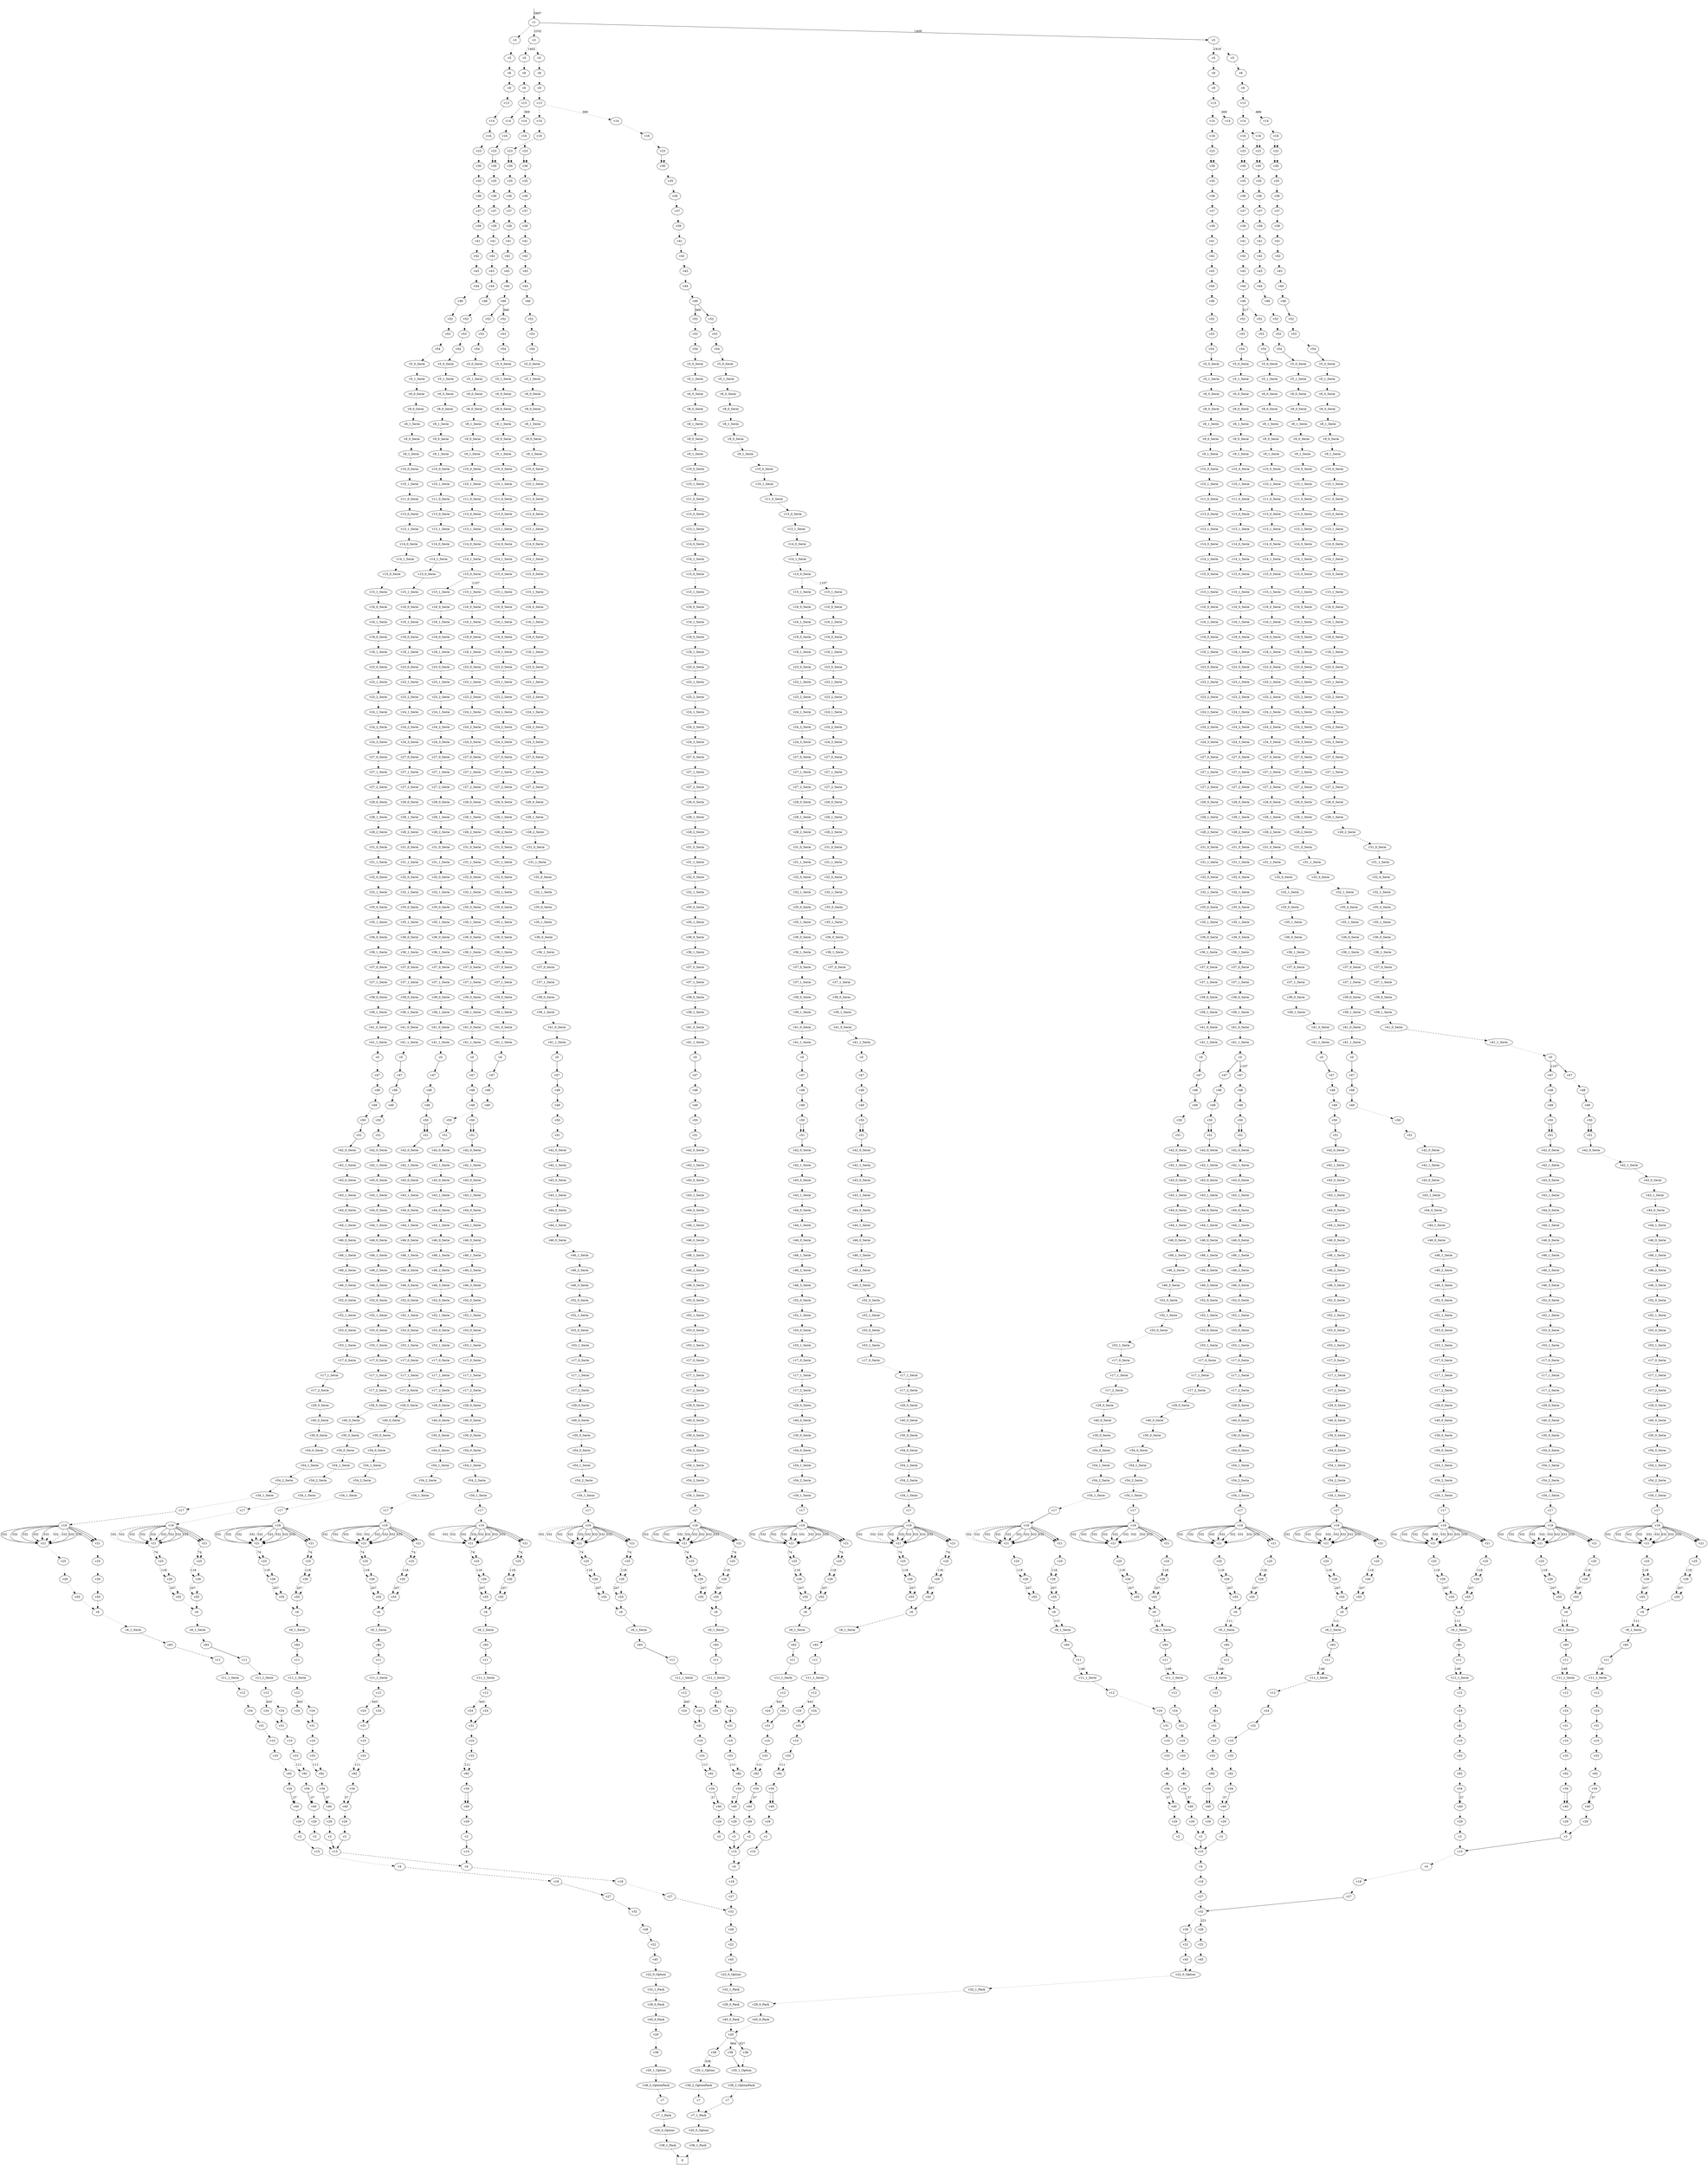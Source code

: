 //SLDDp
// 0 v1 0 1 2
// 1 v3 0 1
// 2 v5 0 1
// 3 v8 0 1
// 4 v9 0 1
// 5 v13 0 1
// 6 v14 0 1
// 7 v16 0 1
// 8 v23 0 1 2
// 9 v30 0 -1
// 10 v35 0 1
// 11 v36 0 1
// 12 v37 0 1
// 13 v39 0 1
// 14 v41 0 1
// 15 v42 0 1
// 16 v43 0 1
// 17 v44 0 1
// 18 v46 0 1 2 3
// 19 v52 0 1
// 20 v53 0 1
// 21 v54 0 1 2
// 22 v5_0_Serie 1 -1
// 23 v5_1_Serie 1 -1
// 24 v6_0_Serie 1 -1
// 25 v8_0_Serie 1 -1
// 26 v8_1_Serie 1 -1
// 27 v9_0_Serie 1 -1
// 28 v9_1_Serie 1 -1
// 29 v10_0_Serie 1 -1
// 30 v10_1_Serie 1 -1
// 31 v11_0_Serie 1 -1
// 32 v13_0_Serie 1 -1
// 33 v13_1_Serie 1 -1
// 34 v14_0_Serie 1 -1
// 35 v14_1_Serie 1 -1
// 36 v15_0_Serie 1 -1
// 37 v15_1_Serie 1 -1
// 38 v16_0_Serie 1 -1
// 39 v16_1_Serie 1 -1
// 40 v18_0_Serie 1 -1
// 41 v18_1_Serie 1 -1
// 42 v23_0_Serie 1 -1
// 43 v23_1_Serie 1 -1
// 44 v23_2_Serie 1 -1
// 45 v24_1_Serie 1 -1
// 46 v24_2_Serie 1 -1
// 47 v24_3_Serie 1 -1
// 48 v27_0_Serie 1 -1
// 49 v27_1_Serie 1 -1
// 50 v27_2_Serie 1 -1
// 51 v28_0_Serie 1 -1
// 52 v28_1_Serie 1 -1
// 53 v28_2_Serie 1 -1
// 54 v31_0_Serie 1 -1
// 55 v31_1_Serie 1 -1
// 56 v32_0_Serie 1 -1
// 57 v32_1_Serie 1 -1
// 58 v35_0_Serie 1 -1
// 59 v35_1_Serie 1 -1
// 60 v36_0_Serie 1 -1
// 61 v36_1_Serie 1 -1
// 62 v37_0_Serie 1 -1
// 63 v37_1_Serie 1 -1
// 64 v39_0_Serie 1 -1
// 65 v39_1_Serie 1 -1
// 66 v41_0_Serie 1 -1
// 67 v41_1_Serie 1 -1
// 68 v0 0 1 2 3 4 5 6 7 8 9 10 11 12 13 14 15
// 69 v47 0 1 2
// 70 v48 0 1 2 3
// 71 v49 0 1
// 72 v50 0 1 2 3
// 73 v51 0 1 2 3
// 74 v42_0_Serie 1 -1
// 75 v42_1_Serie 1 -1
// 76 v43_0_Serie 1 -1
// 77 v43_1_Serie 1 -1
// 78 v44_0_Serie 1 -1
// 79 v44_1_Serie 1 -1
// 80 v46_0_Serie 1 -1
// 81 v46_1_Serie 1 -1
// 82 v46_2_Serie 1 -1
// 83 v46_3_Serie 1 -1
// 84 v52_0_Serie 1 -1
// 85 v52_1_Serie 1 -1
// 86 v53_0_Serie 1 -1
// 87 v53_1_Serie 1 -1
// 88 v17_0_Serie 1 -1
// 89 v17_1_Serie 1 -1
// 90 v17_2_Serie 1 -1
// 91 v29_0_Serie 1 -1
// 92 v40_0_Serie 1 -1
// 93 v30_0_Serie 1 -1
// 94 v54_0_Serie 1 -1
// 95 v54_1_Serie 1 -1
// 96 v54_2_Serie 1 -1
// 97 v34_1_Serie 1 -1
// 98 v17 0 1 2
// 99 v19 0 1 2 3 4 5 6 7 8 9 10 11 12 13
// 100 v21 0 1
// 101 v25 0 1
// 102 v26 0 1
// 103 v55 0 1
// 104 v6 0 1
// 105 v6_1_Serie 1 -1
// 106 v93 0 1 2 3 4 5 6 7 8 9 10 11 12 13 14 15
// 107 v11 0 1
// 108 v11_1_Serie 1 -1
// 109 v12 0 1
// 110 v24 0 1 2 3
// 111 v31 0 1
// 112 v10 0 1
// 113 v33 0 1
// 114 v92 0 1
// 115 v34 0 1 -1
// 116 v40 0 -1
// 117 v29 0 -1
// 118 v2 0 1 2 3
// 119 v15 0 1
// 120 v4 0 1
// 121 v18 0 1
// 122 v27 0 1 2
// 123 v32 0 1
// 124 v28 0 1 2
// 125 v22 0 -1
// 126 v45 0 -1
// 127 v22_0_Option 1 -1
// 128 v32_1_Pack 1 -1
// 129 v28_0_Pack 1 -1
// 130 v45_0_Pack 1 -1
// 131 v20 0 1 -1
// 132 v38 0 1 2
// 133 v20_1_Option 1 -1
// 134 v38_2_OptionPack 1 -1
// 135 v7 0 1
// 136 v7_1_Pack 1 -1
// 137 v20_0_Option 1 -1
// 138 v38_1_Pack 1 -1
digraph small_P_compiled {
nada -> n1 [label=5897];
nada [label=" ",shape=plaintext];
n0 [label=0, shape=box];
n1 [label=v1];
n1 -> n2 [pos=2, style=dashed];
n1 -> n794 [pos=1, label=1409];
n1 -> n726 [pos=0, label=2332, style=dotted];
n726 [label=v3];
n726 -> n727 [pos=1, label=1402, style=dashed];
n726 -> n5625 [pos=0, style=dotted];
n2 [label=v3];
n2 -> n3 [pos=0, style=dotted];
n794 [label=v3];
n794 -> n795 [pos=1, label=1919, style=dashed];
n794 -> n5892 [pos=0, style=dotted];
n5625 [label=v5];
n5625 -> n5626 [pos=1, style=dashed];
n795 [label=v5];
n795 -> n796 [pos=1, style=dashed];
n3 [label=v5];
n3 -> n4 [pos=0, style=dotted];
n5892 [label=v5];
n5892 -> n5893 [pos=1, style=dashed];
n727 [label=v5];
n727 -> n728 [pos=1, style=dashed];
n5626 [label=v8];
n5626 -> n5627 [pos=0, style=dotted];
n796 [label=v8];
n796 -> n797 [pos=0, style=dotted];
n5893 [label=v8];
n5893 -> n5894 [pos=0, style=dotted];
n728 [label=v8];
n728 -> n729 [pos=0, style=dotted];
n4 [label=v8];
n4 -> n5 [pos=1, style=dashed];
n5627 [label=v9];
n5627 -> n5628 [pos=1, style=dashed];
n797 [label=v9];
n797 -> n798 [pos=1, style=dashed];
n5 [label=v9];
n5 -> n6 [pos=0, style=dotted];
n5894 [label=v9];
n5894 -> n5895 [pos=1, style=dashed];
n729 [label=v9];
n729 -> n730 [pos=1, style=dashed];
n6 [label=v13];
n6 -> n7 [pos=1, style=dashed];
n730 [label=v13];
n730 -> n731 [pos=1, style=dashed];
n730 -> n8985 [pos=0, label=369, style=dotted];
n5628 [label=v13];
n5628 -> n5629 [pos=1, style=dashed];
n5628 -> n8696 [pos=0, label=369, style=dotted];
n5895 [label=v13];
n5895 -> n5896 [pos=1, style=dashed];
n5895 -> n8872 [pos=0, label=886, style=dotted];
n798 [label=v13];
n798 -> n799 [pos=1, style=dashed];
n798 -> n8633 [pos=0, label=369, style=dotted];
n8985 [label=v14];
n8985 -> n8986 [pos=0, style=dotted];
n731 [label=v14];
n731 -> n732 [pos=0, style=dotted];
n5896 [label=v14];
n5896 -> n5897 [pos=0, style=dotted];
n8872 [label=v14];
n8872 -> n8873 [pos=0, style=dotted];
n8696 [label=v14];
n8696 -> n8697 [pos=0, style=dotted];
n8633 [label=v14];
n8633 -> n8634 [pos=0, style=dotted];
n5629 [label=v14];
n5629 -> n5630 [pos=0, style=dotted];
n799 [label=v14];
n799 -> n800 [pos=0, style=dotted];
n7 [label=v14];
n7 -> n8 [pos=1, style=dashed];
n8986 [label=v16];
n8986 -> n8987 [pos=0, style=dotted];
n5897 [label=v16];
n5897 -> n5898 [pos=1, style=dashed];
n8634 [label=v16];
n8634 -> n8635 [pos=1, style=dashed];
n8634 -> n8635 [pos=0, style=dotted];
n8 [label=v16];
n8 -> n9 [pos=0, style=dotted];
n732 [label=v16];
n732 -> n733 [pos=1, style=dashed];
n8697 [label=v16];
n8697 -> n8698 [pos=0, style=dotted];
n5630 [label=v16];
n5630 -> n5631 [pos=1, style=dashed];
n8873 [label=v16];
n8873 -> n8874 [pos=1, style=dashed];
n8873 -> n8874 [pos=0, style=dotted];
n800 [label=v16];
n800 -> n801 [pos=1, style=dashed];
n8874 [label=v23];
n8874 -> n8875 [pos=2, style=dashed];
n8874 -> n8875 [pos=0, style=dotted];
n8635 [label=v23];
n8635 -> n8636 [pos=2, style=dashed];
n8635 -> n8636 [pos=0, style=dotted];
n9 [label=v23];
n9 -> n10 [pos=0, style=dotted];
n5631 [label=v23];
n5631 -> n5632 [pos=1];
n5631 -> n5632 [pos=0, style=dotted];
n733 [label=v23];
n733 -> n734 [pos=1];
n733 -> n734 [pos=0, style=dotted];
n5898 [label=v23];
n5898 -> n5899 [pos=2, style=dashed];
n5898 -> n5899 [pos=0, style=dotted];
n8698 [label=v23];
n8698 -> n8699 [pos=1];
n8698 -> n8699 [pos=0, style=dotted];
n801 [label=v23];
n801 -> n802 [pos=2, style=dashed];
n801 -> n802 [pos=0, style=dotted];
n8987 [label=v23];
n8987 -> n8988 [pos=1];
n8987 -> n8988 [pos=0, style=dotted];
n5899 [label=v30];
n5899 -> n5900 [pos=0, style=dotted];
n802 [label=v30];
n802 -> n803 [pos=1, style=dashed];
n8875 [label=v30];
n8875 -> n8876 [pos=0, style=dotted];
n10 [label=v30];
n10 -> n11 [pos=0, style=dotted];
n8988 [label=v30];
n8988 -> n8989 [pos=1, style=dashed];
n8699 [label=v30];
n8699 -> n8700 [pos=0, style=dotted];
n8636 [label=v30];
n8636 -> n8637 [pos=1, style=dashed];
n5632 [label=v30];
n5632 -> n5633 [pos=0, style=dotted];
n734 [label=v30];
n734 -> n735 [pos=1, style=dashed];
n8876 [label=v35];
n8876 -> n8877 [pos=1, style=dashed];
n8637 [label=v35];
n8637 -> n8638 [pos=1, style=dashed];
n11 [label=v35];
n11 -> n12 [pos=1, style=dashed];
n8700 [label=v35];
n8700 -> n8701 [pos=0, style=dotted];
n5633 [label=v35];
n5633 -> n5634 [pos=0, style=dotted];
n803 [label=v35];
n803 -> n804 [pos=1, style=dashed];
n8989 [label=v35];
n8989 -> n8990 [pos=0, style=dotted];
n735 [label=v35];
n735 -> n736 [pos=0, style=dotted];
n5900 [label=v35];
n5900 -> n5901 [pos=1, style=dashed];
n736 [label=v36];
n736 -> n737 [pos=1, style=dashed];
n804 [label=v36];
n804 -> n805 [pos=1, style=dashed];
n12 [label=v36];
n12 -> n13 [pos=0, style=dotted];
n5634 [label=v36];
n5634 -> n5635 [pos=0, style=dotted];
n8990 [label=v36];
n8990 -> n8991 [pos=1, style=dashed];
n8877 [label=v36];
n8877 -> n8878 [pos=1, style=dashed];
n5901 [label=v36];
n5901 -> n5902 [pos=0, style=dotted];
n8701 [label=v36];
n8701 -> n8702 [pos=1, style=dashed];
n8638 [label=v36];
n8638 -> n8639 [pos=1, style=dashed];
n5902 [label=v37];
n5902 -> n5903 [pos=1, style=dashed];
n8878 [label=v37];
n8878 -> n8879 [pos=1, style=dashed];
n8702 [label=v37];
n8702 -> n8703 [pos=0, style=dotted];
n8639 [label=v37];
n8639 -> n8640 [pos=1, style=dashed];
n5635 [label=v37];
n5635 -> n5636 [pos=0, style=dotted];
n13 [label=v37];
n13 -> n14 [pos=1, style=dashed];
n8991 [label=v37];
n8991 -> n8992 [pos=0, style=dotted];
n737 [label=v37];
n737 -> n738 [pos=0, style=dotted];
n805 [label=v37];
n805 -> n806 [pos=1, style=dashed];
n8992 [label=v39];
n8992 -> n8993 [pos=1, style=dashed];
n8879 [label=v39];
n8879 -> n8880 [pos=0, style=dotted];
n8703 [label=v39];
n8703 -> n8704 [pos=1, style=dashed];
n14 [label=v39];
n14 -> n15 [pos=0, style=dotted];
n738 [label=v39];
n738 -> n739 [pos=1, style=dashed];
n8640 [label=v39];
n8640 -> n8641 [pos=0, style=dotted];
n5636 [label=v39];
n5636 -> n5637 [pos=1, style=dashed];
n806 [label=v39];
n806 -> n807 [pos=0, style=dotted];
n5903 [label=v39];
n5903 -> n5904 [pos=0, style=dotted];
n739 [label=v41];
n739 -> n740 [pos=1, style=dashed];
n5637 [label=v41];
n5637 -> n5638 [pos=1, style=dashed];
n807 [label=v41];
n807 -> n808 [pos=1, style=dashed];
n15 [label=v41];
n15 -> n16 [pos=0, style=dotted];
n5904 [label=v41];
n5904 -> n5905 [pos=1, style=dashed];
n8993 [label=v41];
n8993 -> n8994 [pos=1, style=dashed];
n8880 [label=v41];
n8880 -> n8881 [pos=1, style=dashed];
n8704 [label=v41];
n8704 -> n8705 [pos=1, style=dashed];
n8641 [label=v41];
n8641 -> n8642 [pos=1, style=dashed];
n8881 [label=v42];
n8881 -> n8882 [pos=0, style=dotted];
n16 [label=v42];
n16 -> n17 [pos=0, style=dotted];
n8994 [label=v42];
n8994 -> n8995 [pos=1, style=dashed];
n8705 [label=v42];
n8705 -> n8706 [pos=0, style=dotted];
n8642 [label=v42];
n8642 -> n8643 [pos=1, style=dashed];
n5638 [label=v42];
n5638 -> n5639 [pos=0, style=dotted];
n740 [label=v42];
n740 -> n741 [pos=1, style=dashed];
n5905 [label=v42];
n5905 -> n5906 [pos=0, style=dotted];
n808 [label=v42];
n808 -> n809 [pos=1, style=dashed];
n17 [label=v43];
n17 -> n18 [pos=0, style=dotted];
n741 [label=v43];
n741 -> n742 [pos=1, style=dashed];
n8706 [label=v43];
n8706 -> n8707 [pos=0, style=dotted];
n8643 [label=v43];
n8643 -> n8644 [pos=0, style=dotted];
n5639 [label=v43];
n5639 -> n5640 [pos=1, style=dashed];
n809 [label=v43];
n809 -> n810 [pos=1, style=dashed];
n8995 [label=v43];
n8995 -> n8996 [pos=0, style=dotted];
n5906 [label=v43];
n5906 -> n5907 [pos=1, style=dashed];
n8882 [label=v43];
n8882 -> n8883 [pos=0, style=dotted];
n5640 [label=v44];
n5640 -> n5641 [pos=1, style=dashed];
n810 [label=v44];
n810 -> n811 [pos=1, style=dashed];
n18 [label=v44];
n18 -> n19 [pos=0, style=dotted];
n5907 [label=v44];
n5907 -> n5908 [pos=1, style=dashed];
n8996 [label=v44];
n8996 -> n8997 [pos=1, style=dashed];
n8883 [label=v44];
n8883 -> n8884 [pos=1, style=dashed];
n8707 [label=v44];
n8707 -> n8708 [pos=1, style=dashed];
n8644 [label=v44];
n8644 -> n8645 [pos=1, style=dashed];
n742 [label=v44];
n742 -> n743 [pos=1, style=dashed];
n743 [label=v46];
n743 -> n1342 [pos=0, style=dotted];
n811 [label=v46];
n811 -> n1192 [pos=0, style=dotted];
n8645 [label=v46];
n8645 -> n8646 [pos=0, style=dotted];
n19 [label=v46];
n19 -> n20 [pos=3, style=dashed];
n5641 [label=v46];
n5641 -> n1442 [pos=2];
n5641 -> n1392 [pos=1, label=369];
n5908 [label=v46];
n5908 -> n812 [pos=3, style=dashed];
n5908 -> n1292 [pos=2, label=517];
n8997 [label=v46];
n8997 -> n8998 [pos=0, style=dotted];
n8708 [label=v46];
n8708 -> n8759 [pos=2];
n8708 -> n8709 [pos=1, label=369];
n8884 [label=v46];
n8884 -> n8885 [pos=2];
n1192 [label=v52];
n1192 -> n1193 [pos=0, style=dotted];
n8646 [label=v52];
n8646 -> n8647 [pos=0, style=dotted];
n1442 [label=v52];
n1442 -> n1443 [pos=1, style=dashed];
n812 [label=v52];
n812 -> n813 [pos=0, style=dotted];
n1392 [label=v52];
n1392 -> n1393 [pos=1, style=dashed];
n1342 [label=v52];
n1342 -> n1343 [pos=1, style=dashed];
n1292 [label=v52];
n1292 -> n1293 [pos=0, style=dotted];
n8998 [label=v52];
n8998 -> n8999 [pos=1, style=dashed];
n8885 [label=v52];
n8885 -> n8886 [pos=0, style=dotted];
n8759 [label=v52];
n8759 -> n8760 [pos=1, style=dashed];
n8709 [label=v52];
n8709 -> n8710 [pos=1, style=dashed];
n20 [label=v52];
n20 -> n21 [pos=0, style=dotted];
n1193 [label=v53];
n1193 -> n1194 [pos=0, style=dotted];
n8647 [label=v53];
n8647 -> n8648 [pos=0, style=dotted];
n813 [label=v53];
n813 -> n814 [pos=0, style=dotted];
n1293 [label=v53];
n1293 -> n1294 [pos=0, style=dotted];
n8999 [label=v53];
n8999 -> n9000 [pos=1, style=dashed];
n8760 [label=v53];
n8760 -> n8761 [pos=1, style=dashed];
n8710 [label=v53];
n8710 -> n8711 [pos=1, style=dashed];
n8886 [label=v53];
n8886 -> n8887 [pos=0, style=dotted];
n1443 [label=v53];
n1443 -> n1444 [pos=1, style=dashed];
n1393 [label=v53];
n1393 -> n1394 [pos=1, style=dashed];
n21 [label=v53];
n21 -> n22 [pos=0, style=dotted];
n1343 [label=v53];
n1343 -> n1344 [pos=1, style=dashed];
n9000 [label=v54];
n9000 -> n9001 [pos=2, style=dashed];
n8761 [label=v54];
n8761 -> n8762 [pos=2, style=dashed];
n1194 [label=v54];
n1194 -> n1195 [pos=1];
n8648 [label=v54];
n8648 -> n8649 [pos=1];
n8711 [label=v54];
n8711 -> n8712 [pos=2, style=dashed];
n814 [label=v54];
n814 -> n815 [pos=1];
n22 [label=v54];
n22 -> n23 [pos=0, style=dotted];
n1294 [label=v54];
n1294 -> n1295 [pos=1];
n1444 [label=v54];
n1444 -> n1445 [pos=2, style=dashed];
n1394 [label=v54];
n1394 -> n1395 [pos=2, style=dashed];
n1344 [label=v54];
n1344 -> n1345 [pos=2, style=dashed];
n8887 [label=v54];
n8887 -> n8888 [pos=1];
n1445 [label=v5_0_Serie];
n1445 -> n1446 [pos=1, style=dashed];
n815 [label=v5_0_Serie];
n815 -> n816 [pos=1, style=dashed];
n1395 [label=v5_0_Serie];
n1395 -> n1396 [pos=1, style=dashed];
n1345 [label=v5_0_Serie];
n1345 -> n1346 [pos=1, style=dashed];
n1295 [label=v5_0_Serie];
n1295 -> n1296 [pos=1, style=dashed];
n1195 [label=v5_0_Serie];
n1195 -> n1196 [pos=1, style=dashed];
n9001 [label=v5_0_Serie];
n9001 -> n9002 [pos=1, style=dashed];
n8888 [label=v5_0_Serie];
n8888 -> n8889 [pos=1, style=dashed];
n8762 [label=v5_0_Serie];
n8762 -> n8763 [pos=1, style=dashed];
n8649 [label=v5_0_Serie];
n8649 -> n8650 [pos=1, style=dashed];
n8712 [label=v5_0_Serie];
n8712 -> n8713 [pos=1, style=dashed];
n23 [label=v5_0_Serie];
n23 -> n24 [pos=0, style=dotted];
n8650 [label=v5_1_Serie];
n8650 -> n8651 [pos=0, style=dotted];
n8713 [label=v5_1_Serie];
n8713 -> n8714 [pos=0, style=dotted];
n1446 [label=v5_1_Serie];
n1446 -> n1447 [pos=0, style=dotted];
n816 [label=v5_1_Serie];
n816 -> n817 [pos=0, style=dotted];
n1296 [label=v5_1_Serie];
n1296 -> n1297 [pos=0, style=dotted];
n9002 [label=v5_1_Serie];
n9002 -> n9003 [pos=0, style=dotted];
n1396 [label=v5_1_Serie];
n1396 -> n1397 [pos=0, style=dotted];
n24 [label=v5_1_Serie];
n24 -> n25 [pos=1, style=dashed];
n8889 [label=v5_1_Serie];
n8889 -> n8890 [pos=0, style=dotted];
n8763 [label=v5_1_Serie];
n8763 -> n8764 [pos=0, style=dotted];
n1346 [label=v5_1_Serie];
n1346 -> n1347 [pos=0, style=dotted];
n1196 [label=v5_1_Serie];
n1196 -> n1197 [pos=0, style=dotted];
n817 [label=v6_0_Serie];
n817 -> n818 [pos=0, style=dotted];
n1297 [label=v6_0_Serie];
n1297 -> n1298 [pos=0, style=dotted];
n1447 [label=v6_0_Serie];
n1447 -> n1448 [pos=1, style=dashed];
n1397 [label=v6_0_Serie];
n1397 -> n1398 [pos=1, style=dashed];
n1347 [label=v6_0_Serie];
n1347 -> n1348 [pos=1, style=dashed];
n8890 [label=v6_0_Serie];
n8890 -> n8891 [pos=0, style=dotted];
n25 [label=v6_0_Serie];
n25 -> n26 [pos=0, style=dotted];
n9003 [label=v6_0_Serie];
n9003 -> n9004 [pos=1, style=dashed];
n8764 [label=v6_0_Serie];
n8764 -> n8765 [pos=1, style=dashed];
n1197 [label=v6_0_Serie];
n1197 -> n1198 [pos=0, style=dotted];
n8651 [label=v6_0_Serie];
n8651 -> n8652 [pos=0, style=dotted];
n8714 [label=v6_0_Serie];
n8714 -> n8715 [pos=1, style=dashed];
n1298 [label=v8_0_Serie];
n1298 -> n1299 [pos=0, style=dotted];
n9004 [label=v8_0_Serie];
n9004 -> n9005 [pos=0, style=dotted];
n1398 [label=v8_0_Serie];
n1398 -> n1399 [pos=0, style=dotted];
n8891 [label=v8_0_Serie];
n8891 -> n8892 [pos=0, style=dotted];
n8765 [label=v8_0_Serie];
n8765 -> n8766 [pos=0, style=dotted];
n26 [label=v8_0_Serie];
n26 -> n27 [pos=1, style=dashed];
n1348 [label=v8_0_Serie];
n1348 -> n1349 [pos=0, style=dotted];
n1198 [label=v8_0_Serie];
n1198 -> n1199 [pos=0, style=dotted];
n8652 [label=v8_0_Serie];
n8652 -> n8653 [pos=0, style=dotted];
n8715 [label=v8_0_Serie];
n8715 -> n8716 [pos=0, style=dotted];
n1448 [label=v8_0_Serie];
n1448 -> n1449 [pos=0, style=dotted];
n818 [label=v8_0_Serie];
n818 -> n819 [pos=0, style=dotted];
n9005 [label=v8_1_Serie];
n9005 -> n9006 [pos=1, style=dashed];
n8892 [label=v8_1_Serie];
n8892 -> n8893 [pos=1, style=dashed];
n8766 [label=v8_1_Serie];
n8766 -> n8767 [pos=1, style=dashed];
n8653 [label=v8_1_Serie];
n8653 -> n8654 [pos=1, style=dashed];
n8716 [label=v8_1_Serie];
n8716 -> n8717 [pos=1, style=dashed];
n1449 [label=v8_1_Serie];
n1449 -> n1450 [pos=1, style=dashed];
n819 [label=v8_1_Serie];
n819 -> n820 [pos=1, style=dashed];
n1399 [label=v8_1_Serie];
n1399 -> n1400 [pos=1, style=dashed];
n27 [label=v8_1_Serie];
n27 -> n28 [pos=0, style=dotted];
n1349 [label=v8_1_Serie];
n1349 -> n1350 [pos=1, style=dashed];
n1299 [label=v8_1_Serie];
n1299 -> n1300 [pos=1, style=dashed];
n1199 [label=v8_1_Serie];
n1199 -> n1200 [pos=1, style=dashed];
n1450 [label=v9_0_Serie];
n1450 -> n1451 [pos=1, style=dashed];
n820 [label=v9_0_Serie];
n820 -> n821 [pos=1, style=dashed];
n1400 [label=v9_0_Serie];
n1400 -> n1401 [pos=1, style=dashed];
n1350 [label=v9_0_Serie];
n1350 -> n1351 [pos=1, style=dashed];
n1300 [label=v9_0_Serie];
n1300 -> n1301 [pos=1, style=dashed];
n1200 [label=v9_0_Serie];
n1200 -> n1201 [pos=1, style=dashed];
n28 [label=v9_0_Serie];
n28 -> n29 [pos=0, style=dotted];
n9006 [label=v9_0_Serie];
n9006 -> n9007 [pos=1, style=dashed];
n8893 [label=v9_0_Serie];
n8893 -> n8894 [pos=1, style=dashed];
n8767 [label=v9_0_Serie];
n8767 -> n8768 [pos=1, style=dashed];
n8654 [label=v9_0_Serie];
n8654 -> n8655 [pos=1, style=dashed];
n8717 [label=v9_0_Serie];
n8717 -> n8718 [pos=1, style=dashed];
n9007 [label=v9_1_Serie];
n9007 -> n9008 [pos=0, style=dotted];
n1401 [label=v9_1_Serie];
n1401 -> n1402 [pos=0, style=dotted];
n8894 [label=v9_1_Serie];
n8894 -> n8895 [pos=0, style=dotted];
n8768 [label=v9_1_Serie];
n8768 -> n8769 [pos=0, style=dotted];
n29 [label=v9_1_Serie];
n29 -> n30 [pos=1, style=dashed];
n1351 [label=v9_1_Serie];
n1351 -> n1352 [pos=0, style=dotted];
n1201 [label=v9_1_Serie];
n1201 -> n1202 [pos=0, style=dotted];
n8655 [label=v9_1_Serie];
n8655 -> n8656 [pos=0, style=dotted];
n8718 [label=v9_1_Serie];
n8718 -> n8719 [pos=0, style=dotted];
n1451 [label=v9_1_Serie];
n1451 -> n1452 [pos=0, style=dotted];
n821 [label=v9_1_Serie];
n821 -> n822 [pos=0, style=dotted];
n1301 [label=v9_1_Serie];
n1301 -> n1302 [pos=0, style=dotted];
n8769 [label=v10_0_Serie];
n8769 -> n8770 [pos=1, style=dashed];
n8719 [label=v10_0_Serie];
n8719 -> n8720 [pos=1, style=dashed];
n8895 [label=v10_0_Serie];
n8895 -> n8896 [pos=0, style=dotted];
n1452 [label=v10_0_Serie];
n1452 -> n1453 [pos=1, style=dashed];
n1402 [label=v10_0_Serie];
n1402 -> n1403 [pos=1, style=dashed];
n30 [label=v10_0_Serie];
n30 -> n31 [pos=0, style=dotted];
n1352 [label=v10_0_Serie];
n1352 -> n1353 [pos=1, style=dashed];
n1202 [label=v10_0_Serie];
n1202 -> n1203 [pos=0, style=dotted];
n8656 [label=v10_0_Serie];
n8656 -> n8657 [pos=0, style=dotted];
n822 [label=v10_0_Serie];
n822 -> n823 [pos=0, style=dotted];
n1302 [label=v10_0_Serie];
n1302 -> n1303 [pos=0, style=dotted];
n9008 [label=v10_0_Serie];
n9008 -> n9009 [pos=1, style=dashed];
n823 [label=v10_1_Serie];
n823 -> n824 [pos=1, style=dashed];
n1403 [label=v10_1_Serie];
n1403 -> n1404 [pos=0, style=dotted];
n1303 [label=v10_1_Serie];
n1303 -> n1304 [pos=1, style=dashed];
n8770 [label=v10_1_Serie];
n8770 -> n8771 [pos=0, style=dotted];
n1203 [label=v10_1_Serie];
n1203 -> n1204 [pos=1, style=dashed];
n1353 [label=v10_1_Serie];
n1353 -> n1354 [pos=0, style=dotted];
n8896 [label=v10_1_Serie];
n8896 -> n8897 [pos=1, style=dashed];
n8657 [label=v10_1_Serie];
n8657 -> n8658 [pos=1, style=dashed];
n8720 [label=v10_1_Serie];
n8720 -> n8721 [pos=0, style=dotted];
n1453 [label=v10_1_Serie];
n1453 -> n1454 [pos=0, style=dotted];
n31 [label=v10_1_Serie];
n31 -> n32 [pos=1, style=dashed];
n9009 [label=v10_1_Serie];
n9009 -> n9010 [pos=0, style=dotted];
n9010 [label=v11_0_Serie];
n9010 -> n9011 [pos=1, style=dashed];
n8897 [label=v11_0_Serie];
n8897 -> n8898 [pos=0, style=dotted];
n8771 [label=v11_0_Serie];
n8771 -> n8772 [pos=1, style=dashed];
n8721 [label=v11_0_Serie];
n8721 -> n8722 [pos=1, style=dashed];
n32 [label=v11_0_Serie];
n32 -> n33 [pos=0, style=dotted];
n1204 [label=v11_0_Serie];
n1204 -> n1205 [pos=0, style=dotted];
n8658 [label=v11_0_Serie];
n8658 -> n8659 [pos=0, style=dotted];
n1454 [label=v11_0_Serie];
n1454 -> n1455 [pos=1, style=dashed];
n824 [label=v11_0_Serie];
n824 -> n825 [pos=0, style=dotted];
n1404 [label=v11_0_Serie];
n1404 -> n1405 [pos=1, style=dashed];
n1354 [label=v11_0_Serie];
n1354 -> n1355 [pos=1, style=dashed];
n1304 [label=v11_0_Serie];
n1304 -> n1305 [pos=0, style=dotted];
n33 [label=v13_0_Serie];
n33 -> n34 [pos=1, style=dashed];
n8898 [label=v13_0_Serie];
n8898 -> n8899 [pos=0, style=dotted];
n8772 [label=v13_0_Serie];
n8772 -> n8773 [pos=0, style=dotted];
n1455 [label=v13_0_Serie];
n1455 -> n1456 [pos=1, style=dashed];
n825 [label=v13_0_Serie];
n825 -> n826 [pos=1, style=dashed];
n1405 [label=v13_0_Serie];
n1405 -> n1406 [pos=1, style=dashed];
n1355 [label=v13_0_Serie];
n1355 -> n1356 [pos=1, style=dashed];
n1305 [label=v13_0_Serie];
n1305 -> n1306 [pos=1, style=dashed];
n1205 [label=v13_0_Serie];
n1205 -> n1206 [pos=1, style=dashed];
n8659 [label=v13_0_Serie];
n8659 -> n8660 [pos=0, style=dotted];
n8722 [label=v13_0_Serie];
n8722 -> n8723 [pos=0, style=dotted];
n9011 [label=v13_0_Serie];
n9011 -> n9012 [pos=0, style=dotted];
n34 [label=v13_1_Serie];
n34 -> n35 [pos=0, style=dotted];
n1356 [label=v13_1_Serie];
n1356 -> n1357 [pos=0, style=dotted];
n9012 [label=v13_1_Serie];
n9012 -> n9013 [pos=1, style=dashed];
n8899 [label=v13_1_Serie];
n8899 -> n8900 [pos=1, style=dashed];
n8773 [label=v13_1_Serie];
n8773 -> n8774 [pos=1, style=dashed];
n1206 [label=v13_1_Serie];
n1206 -> n1207 [pos=0, style=dotted];
n8660 [label=v13_1_Serie];
n8660 -> n8661 [pos=1, style=dashed];
n8723 [label=v13_1_Serie];
n8723 -> n8724 [pos=1, style=dashed];
n1456 [label=v13_1_Serie];
n1456 -> n1457 [pos=0, style=dotted];
n826 [label=v13_1_Serie];
n826 -> n827 [pos=0, style=dotted];
n1306 [label=v13_1_Serie];
n1306 -> n1307 [pos=0, style=dotted];
n1406 [label=v13_1_Serie];
n1406 -> n1407 [pos=0, style=dotted];
n8900 [label=v14_0_Serie];
n8900 -> n8901 [pos=0, style=dotted];
n8774 [label=v14_0_Serie];
n8774 -> n8775 [pos=0, style=dotted];
n35 [label=v14_0_Serie];
n35 -> n36 [pos=1, style=dashed];
n1357 [label=v14_0_Serie];
n1357 -> n1358 [pos=0, style=dotted];
n1207 [label=v14_0_Serie];
n1207 -> n1208 [pos=0, style=dotted];
n8661 [label=v14_0_Serie];
n8661 -> n8662 [pos=0, style=dotted];
n8724 [label=v14_0_Serie];
n8724 -> n8725 [pos=0, style=dotted];
n1457 [label=v14_0_Serie];
n1457 -> n1458 [pos=0, style=dotted];
n827 [label=v14_0_Serie];
n827 -> n828 [pos=0, style=dotted];
n1307 [label=v14_0_Serie];
n1307 -> n1308 [pos=0, style=dotted];
n9013 [label=v14_0_Serie];
n9013 -> n9014 [pos=0, style=dotted];
n1407 [label=v14_0_Serie];
n1407 -> n1408 [pos=0, style=dotted];
n1458 [label=v14_1_Serie];
n1458 -> n1459 [pos=1, style=dashed];
n828 [label=v14_1_Serie];
n828 -> n829 [pos=1, style=dashed];
n1408 [label=v14_1_Serie];
n1408 -> n1409 [pos=1, style=dashed];
n36 [label=v14_1_Serie];
n36 -> n37 [pos=0, style=dotted];
n1358 [label=v14_1_Serie];
n1358 -> n1359 [pos=1, style=dashed];
n1308 [label=v14_1_Serie];
n1308 -> n1309 [pos=1, style=dashed];
n1208 [label=v14_1_Serie];
n1208 -> n1209 [pos=1, style=dashed];
n9014 [label=v14_1_Serie];
n9014 -> n9015 [pos=1, style=dashed];
n8901 [label=v14_1_Serie];
n8901 -> n8902 [pos=1, style=dashed];
n8775 [label=v14_1_Serie];
n8775 -> n8776 [pos=1, style=dashed];
n8662 [label=v14_1_Serie];
n8662 -> n8663 [pos=1, style=dashed];
n8725 [label=v14_1_Serie];
n8725 -> n8726 [pos=1, style=dashed];
n8902 [label=v15_0_Serie];
n8902 -> n8903 [pos=0, style=dotted];
n8776 [label=v15_0_Serie];
n8776 -> n8777 [pos=1, style=dashed];
n8776 -> n34117 [pos=0, label=1107, style=dotted];
n1459 [label=v15_0_Serie];
n1459 -> n1460 [pos=1, style=dashed];
n1459 -> n33957 [pos=0, label=1107, style=dotted];
n37 [label=v15_0_Serie];
n37 -> n38 [pos=0, style=dotted];
n9015 [label=v15_0_Serie];
n9015 -> n9016 [pos=1, style=dashed];
n1209 [label=v15_0_Serie];
n1209 -> n1210 [pos=0, style=dotted];
n8663 [label=v15_0_Serie];
n8663 -> n8664 [pos=0, style=dotted];
n8726 [label=v15_0_Serie];
n8726 -> n8727 [pos=1, style=dashed];
n829 [label=v15_0_Serie];
n829 -> n830 [pos=0, style=dotted];
n1309 [label=v15_0_Serie];
n1309 -> n1310 [pos=0, style=dotted];
n1409 [label=v15_0_Serie];
n1409 -> n1410 [pos=1, style=dashed];
n1359 [label=v15_0_Serie];
n1359 -> n1360 [pos=1, style=dashed];
n8664 [label=v15_1_Serie];
n8664 -> n8665 [pos=1, style=dashed];
n38 [label=v15_1_Serie];
n38 -> n39 [pos=1, style=dashed];
n1360 [label=v15_1_Serie];
n1360 -> n1361 [pos=0, style=dotted];
n8727 [label=v15_1_Serie];
n8727 -> n8728 [pos=0, style=dotted];
n1460 [label=v15_1_Serie];
n1460 -> n1461 [pos=0, style=dotted];
n830 [label=v15_1_Serie];
n830 -> n831 [pos=1, style=dashed];
n1310 [label=v15_1_Serie];
n1310 -> n1311 [pos=1, style=dashed];
n33957 [label=v15_1_Serie];
n33957 -> n33958 [pos=1, style=dashed];
n9016 [label=v15_1_Serie];
n9016 -> n9017 [pos=0, style=dotted];
n34117 [label=v15_1_Serie];
n34117 -> n34118 [pos=1, style=dashed];
n1210 [label=v15_1_Serie];
n1210 -> n1211 [pos=1, style=dashed];
n1410 [label=v15_1_Serie];
n1410 -> n1411 [pos=0, style=dotted];
n8903 [label=v15_1_Serie];
n8903 -> n8904 [pos=1, style=dashed];
n8777 [label=v15_1_Serie];
n8777 -> n8778 [pos=0, style=dotted];
n1461 [label=v16_0_Serie];
n1461 -> n1462 [pos=1, style=dashed];
n831 [label=v16_0_Serie];
n831 -> n832 [pos=1, style=dashed];
n1411 [label=v16_0_Serie];
n1411 -> n1412 [pos=1, style=dashed];
n39 [label=v16_0_Serie];
n39 -> n40 [pos=0, style=dotted];
n1361 [label=v16_0_Serie];
n1361 -> n1362 [pos=1, style=dashed];
n1311 [label=v16_0_Serie];
n1311 -> n1312 [pos=1, style=dashed];
n33958 [label=v16_0_Serie];
n33958 -> n33959 [pos=1, style=dashed];
n34118 [label=v16_0_Serie];
n34118 -> n34119 [pos=0, style=dotted];
n1211 [label=v16_0_Serie];
n1211 -> n1212 [pos=1, style=dashed];
n8665 [label=v16_0_Serie];
n8665 -> n8666 [pos=0, style=dotted];
n8728 [label=v16_0_Serie];
n8728 -> n8729 [pos=0, style=dotted];
n9017 [label=v16_0_Serie];
n9017 -> n9018 [pos=0, style=dotted];
n8904 [label=v16_0_Serie];
n8904 -> n8905 [pos=0, style=dotted];
n8778 [label=v16_0_Serie];
n8778 -> n8779 [pos=0, style=dotted];
n1362 [label=v16_1_Serie];
n1362 -> n1363 [pos=0, style=dotted];
n9018 [label=v16_1_Serie];
n9018 -> n9019 [pos=1, style=dashed];
n8905 [label=v16_1_Serie];
n8905 -> n8906 [pos=1, style=dashed];
n1212 [label=v16_1_Serie];
n1212 -> n1213 [pos=0, style=dotted];
n8779 [label=v16_1_Serie];
n8779 -> n8780 [pos=1, style=dashed];
n8666 [label=v16_1_Serie];
n8666 -> n8667 [pos=1, style=dashed];
n8729 [label=v16_1_Serie];
n8729 -> n8730 [pos=1, style=dashed];
n1462 [label=v16_1_Serie];
n1462 -> n1463 [pos=0, style=dotted];
n832 [label=v16_1_Serie];
n832 -> n833 [pos=0, style=dotted];
n40 [label=v16_1_Serie];
n40 -> n41 [pos=1, style=dashed];
n1312 [label=v16_1_Serie];
n1312 -> n1313 [pos=0, style=dotted];
n1412 [label=v16_1_Serie];
n1412 -> n1413 [pos=0, style=dotted];
n33959 [label=v16_1_Serie];
n33959 -> n33960 [pos=0, style=dotted];
n34119 [label=v16_1_Serie];
n34119 -> n34120 [pos=1, style=dashed];
n1363 [label=v18_0_Serie];
n1363 -> n1364 [pos=0, style=dotted];
n34120 [label=v18_0_Serie];
n34120 -> n34121 [pos=0, style=dotted];
n1213 [label=v18_0_Serie];
n1213 -> n1214 [pos=0, style=dotted];
n8667 [label=v18_0_Serie];
n8667 -> n8668 [pos=0, style=dotted];
n8730 [label=v18_0_Serie];
n8730 -> n8731 [pos=0, style=dotted];
n1463 [label=v18_0_Serie];
n1463 -> n1464 [pos=0, style=dotted];
n833 [label=v18_0_Serie];
n833 -> n834 [pos=0, style=dotted];
n1313 [label=v18_0_Serie];
n1313 -> n1314 [pos=0, style=dotted];
n9019 [label=v18_0_Serie];
n9019 -> n9020 [pos=0, style=dotted];
n1413 [label=v18_0_Serie];
n1413 -> n1414 [pos=0, style=dotted];
n33960 [label=v18_0_Serie];
n33960 -> n33961 [pos=0, style=dotted];
n8906 [label=v18_0_Serie];
n8906 -> n8907 [pos=0, style=dotted];
n8780 [label=v18_0_Serie];
n8780 -> n8781 [pos=0, style=dotted];
n41 [label=v18_0_Serie];
n41 -> n42 [pos=1, style=dashed];
n1314 [label=v18_1_Serie];
n1314 -> n1315 [pos=1, style=dashed];
n33961 [label=v18_1_Serie];
n33961 -> n33962 [pos=1, style=dashed];
n34121 [label=v18_1_Serie];
n34121 -> n34122 [pos=1, style=dashed];
n1214 [label=v18_1_Serie];
n1214 -> n1215 [pos=1, style=dashed];
n9020 [label=v18_1_Serie];
n9020 -> n9021 [pos=1, style=dashed];
n8907 [label=v18_1_Serie];
n8907 -> n8908 [pos=1, style=dashed];
n8781 [label=v18_1_Serie];
n8781 -> n8782 [pos=1, style=dashed];
n8668 [label=v18_1_Serie];
n8668 -> n8669 [pos=1, style=dashed];
n8731 [label=v18_1_Serie];
n8731 -> n8732 [pos=1, style=dashed];
n1464 [label=v18_1_Serie];
n1464 -> n1465 [pos=1, style=dashed];
n834 [label=v18_1_Serie];
n834 -> n835 [pos=1, style=dashed];
n1414 [label=v18_1_Serie];
n1414 -> n1415 [pos=1, style=dashed];
n42 [label=v18_1_Serie];
n42 -> n43 [pos=0, style=dotted];
n1364 [label=v18_1_Serie];
n1364 -> n1365 [pos=1, style=dashed];
n9021 [label=v23_0_Serie];
n9021 -> n9022 [pos=1, style=dashed];
n8908 [label=v23_0_Serie];
n8908 -> n8909 [pos=1, style=dashed];
n8782 [label=v23_0_Serie];
n8782 -> n8783 [pos=1, style=dashed];
n8669 [label=v23_0_Serie];
n8669 -> n8670 [pos=1, style=dashed];
n8732 [label=v23_0_Serie];
n8732 -> n8733 [pos=1, style=dashed];
n1465 [label=v23_0_Serie];
n1465 -> n1466 [pos=1, style=dashed];
n835 [label=v23_0_Serie];
n835 -> n836 [pos=1, style=dashed];
n1415 [label=v23_0_Serie];
n1415 -> n1416 [pos=1, style=dashed];
n1365 [label=v23_0_Serie];
n1365 -> n1366 [pos=1, style=dashed];
n1315 [label=v23_0_Serie];
n1315 -> n1316 [pos=1, style=dashed];
n33962 [label=v23_0_Serie];
n33962 -> n33963 [pos=1, style=dashed];
n34122 [label=v23_0_Serie];
n34122 -> n34123 [pos=1, style=dashed];
n1215 [label=v23_0_Serie];
n1215 -> n1216 [pos=1, style=dashed];
n43 [label=v23_0_Serie];
n43 -> n44 [pos=0, style=dotted];
n34123 [label=v23_1_Serie];
n34123 -> n34124 [pos=0, style=dotted];
n8733 [label=v23_1_Serie];
n8733 -> n8734 [pos=0, style=dotted];
n1466 [label=v23_1_Serie];
n1466 -> n1467 [pos=0, style=dotted];
n836 [label=v23_1_Serie];
n836 -> n837 [pos=1, style=dashed];
n1316 [label=v23_1_Serie];
n1316 -> n1317 [pos=1, style=dashed];
n9022 [label=v23_1_Serie];
n9022 -> n9023 [pos=0, style=dotted];
n1216 [label=v23_1_Serie];
n1216 -> n1217 [pos=1, style=dashed];
n1416 [label=v23_1_Serie];
n1416 -> n1417 [pos=0, style=dotted];
n33963 [label=v23_1_Serie];
n33963 -> n33964 [pos=0, style=dotted];
n8909 [label=v23_1_Serie];
n8909 -> n8910 [pos=1, style=dashed];
n8783 [label=v23_1_Serie];
n8783 -> n8784 [pos=0, style=dotted];
n8670 [label=v23_1_Serie];
n8670 -> n8671 [pos=1, style=dashed];
n44 [label=v23_1_Serie];
n44 -> n45 [pos=1, style=dashed];
n1366 [label=v23_1_Serie];
n1366 -> n1367 [pos=0, style=dotted];
n8671 [label=v23_2_Serie];
n8671 -> n8672 [pos=0, style=dotted];
n837 [label=v23_2_Serie];
n837 -> n838 [pos=0, style=dotted];
n1317 [label=v23_2_Serie];
n1317 -> n1318 [pos=0, style=dotted];
n9023 [label=v23_2_Serie];
n9023 -> n9024 [pos=1, style=dashed];
n8784 [label=v23_2_Serie];
n8784 -> n8785 [pos=1, style=dashed];
n8734 [label=v23_2_Serie];
n8734 -> n8735 [pos=1, style=dashed];
n45 [label=v23_2_Serie];
n45 -> n46 [pos=1, style=dashed];
n8910 [label=v23_2_Serie];
n8910 -> n8911 [pos=0, style=dotted];
n1467 [label=v23_2_Serie];
n1467 -> n1468 [pos=1, style=dashed];
n1417 [label=v23_2_Serie];
n1417 -> n1418 [pos=1, style=dashed];
n1367 [label=v23_2_Serie];
n1367 -> n1368 [pos=1, style=dashed];
n33964 [label=v23_2_Serie];
n33964 -> n33965 [pos=1, style=dashed];
n34124 [label=v23_2_Serie];
n34124 -> n34125 [pos=1, style=dashed];
n1217 [label=v23_2_Serie];
n1217 -> n1218 [pos=0, style=dotted];
n1468 [label=v24_1_Serie];
n1468 -> n1469 [pos=0, style=dotted];
n46 [label=v24_1_Serie];
n46 -> n47 [pos=1, style=dashed];
n9024 [label=v24_1_Serie];
n9024 -> n9025 [pos=0, style=dotted];
n838 [label=v24_1_Serie];
n838 -> n839 [pos=1, style=dashed];
n1418 [label=v24_1_Serie];
n1418 -> n1419 [pos=0, style=dotted];
n1318 [label=v24_1_Serie];
n1318 -> n1319 [pos=1, style=dashed];
n33965 [label=v24_1_Serie];
n33965 -> n33966 [pos=0, style=dotted];
n1218 [label=v24_1_Serie];
n1218 -> n1219 [pos=1, style=dashed];
n8785 [label=v24_1_Serie];
n8785 -> n8786 [pos=0, style=dotted];
n1368 [label=v24_1_Serie];
n1368 -> n1369 [pos=0, style=dotted];
n8911 [label=v24_1_Serie];
n8911 -> n8912 [pos=1, style=dashed];
n34125 [label=v24_1_Serie];
n34125 -> n34126 [pos=0, style=dotted];
n8672 [label=v24_1_Serie];
n8672 -> n8673 [pos=1, style=dashed];
n8735 [label=v24_1_Serie];
n8735 -> n8736 [pos=0, style=dotted];
n1419 [label=v24_2_Serie];
n1419 -> n1420 [pos=1, style=dashed];
n1369 [label=v24_2_Serie];
n1369 -> n1370 [pos=1, style=dashed];
n1319 [label=v24_2_Serie];
n1319 -> n1320 [pos=0, style=dotted];
n33966 [label=v24_2_Serie];
n33966 -> n33967 [pos=1, style=dashed];
n34126 [label=v24_2_Serie];
n34126 -> n34127 [pos=1, style=dashed];
n9025 [label=v24_2_Serie];
n9025 -> n9026 [pos=1, style=dashed];
n8912 [label=v24_2_Serie];
n8912 -> n8913 [pos=0, style=dotted];
n8786 [label=v24_2_Serie];
n8786 -> n8787 [pos=1, style=dashed];
n8736 [label=v24_2_Serie];
n8736 -> n8737 [pos=1, style=dashed];
n47 [label=v24_2_Serie];
n47 -> n48 [pos=1, style=dashed];
n1219 [label=v24_2_Serie];
n1219 -> n1220 [pos=0, style=dotted];
n8673 [label=v24_2_Serie];
n8673 -> n8674 [pos=0, style=dotted];
n1469 [label=v24_2_Serie];
n1469 -> n1470 [pos=1, style=dashed];
n839 [label=v24_2_Serie];
n839 -> n840 [pos=0, style=dotted];
n9026 [label=v24_3_Serie];
n9026 -> n9027 [pos=1, style=dashed];
n8913 [label=v24_3_Serie];
n8913 -> n8914 [pos=1, style=dashed];
n8787 [label=v24_3_Serie];
n8787 -> n8788 [pos=1, style=dashed];
n8674 [label=v24_3_Serie];
n8674 -> n8675 [pos=1, style=dashed];
n8737 [label=v24_3_Serie];
n8737 -> n8738 [pos=1, style=dashed];
n1470 [label=v24_3_Serie];
n1470 -> n1471 [pos=1, style=dashed];
n840 [label=v24_3_Serie];
n840 -> n841 [pos=1, style=dashed];
n1420 [label=v24_3_Serie];
n1420 -> n1421 [pos=1, style=dashed];
n48 [label=v24_3_Serie];
n48 -> n49 [pos=0, style=dotted];
n1370 [label=v24_3_Serie];
n1370 -> n1371 [pos=1, style=dashed];
n1320 [label=v24_3_Serie];
n1320 -> n1321 [pos=1, style=dashed];
n33967 [label=v24_3_Serie];
n33967 -> n33968 [pos=1, style=dashed];
n34127 [label=v24_3_Serie];
n34127 -> n34128 [pos=1, style=dashed];
n1220 [label=v24_3_Serie];
n1220 -> n1221 [pos=1, style=dashed];
n9027 [label=v27_0_Serie];
n9027 -> n9028 [pos=0, style=dotted];
n1471 [label=v27_0_Serie];
n1471 -> n1472 [pos=1, style=dashed];
n841 [label=v27_0_Serie];
n841 -> n842 [pos=1, style=dashed];
n1421 [label=v27_0_Serie];
n1421 -> n1422 [pos=1, style=dashed];
n1371 [label=v27_0_Serie];
n1371 -> n1372 [pos=1, style=dashed];
n1321 [label=v27_0_Serie];
n1321 -> n1322 [pos=1, style=dashed];
n33968 [label=v27_0_Serie];
n33968 -> n33969 [pos=1, style=dashed];
n1221 [label=v27_0_Serie];
n1221 -> n1222 [pos=1, style=dashed];
n8788 [label=v27_0_Serie];
n8788 -> n8789 [pos=0, style=dotted];
n8914 [label=v27_0_Serie];
n8914 -> n8915 [pos=1, style=dashed];
n34128 [label=v27_0_Serie];
n34128 -> n34129 [pos=0, style=dotted];
n8675 [label=v27_0_Serie];
n8675 -> n8676 [pos=1, style=dashed];
n8738 [label=v27_0_Serie];
n8738 -> n8739 [pos=0, style=dotted];
n49 [label=v27_0_Serie];
n49 -> n50 [pos=1, style=dashed];
n33969 [label=v27_1_Serie];
n33969 -> n33970 [pos=1, style=dashed];
n34129 [label=v27_1_Serie];
n34129 -> n34130 [pos=1, style=dashed];
n1222 [label=v27_1_Serie];
n1222 -> n1223 [pos=1, style=dashed];
n9028 [label=v27_1_Serie];
n9028 -> n9029 [pos=1, style=dashed];
n8915 [label=v27_1_Serie];
n8915 -> n8916 [pos=0, style=dotted];
n8789 [label=v27_1_Serie];
n8789 -> n8790 [pos=1, style=dashed];
n8739 [label=v27_1_Serie];
n8739 -> n8740 [pos=1, style=dashed];
n50 [label=v27_1_Serie];
n50 -> n51 [pos=1, style=dashed];
n8676 [label=v27_1_Serie];
n8676 -> n8677 [pos=0, style=dotted];
n1472 [label=v27_1_Serie];
n1472 -> n1473 [pos=1, style=dashed];
n842 [label=v27_1_Serie];
n842 -> n843 [pos=1, style=dashed];
n1422 [label=v27_1_Serie];
n1422 -> n1423 [pos=1, style=dashed];
n1372 [label=v27_1_Serie];
n1372 -> n1373 [pos=1, style=dashed];
n1322 [label=v27_1_Serie];
n1322 -> n1323 [pos=1, style=dashed];
n8916 [label=v27_2_Serie];
n8916 -> n8917 [pos=1, style=dashed];
n8790 [label=v27_2_Serie];
n8790 -> n8791 [pos=1, style=dashed];
n8677 [label=v27_2_Serie];
n8677 -> n8678 [pos=1, style=dashed];
n8740 [label=v27_2_Serie];
n8740 -> n8741 [pos=1, style=dashed];
n1423 [label=v27_2_Serie];
n1423 -> n1424 [pos=0, style=dotted];
n33970 [label=v27_2_Serie];
n33970 -> n33971 [pos=0, style=dotted];
n51 [label=v27_2_Serie];
n51 -> n52 [pos=0, style=dotted];
n1373 [label=v27_2_Serie];
n1373 -> n1374 [pos=0, style=dotted];
n34130 [label=v27_2_Serie];
n34130 -> n34131 [pos=1, style=dashed];
n1223 [label=v27_2_Serie];
n1223 -> n1224 [pos=0, style=dotted];
n1473 [label=v27_2_Serie];
n1473 -> n1474 [pos=0, style=dotted];
n843 [label=v27_2_Serie];
n843 -> n844 [pos=0, style=dotted];
n1323 [label=v27_2_Serie];
n1323 -> n1324 [pos=0, style=dotted];
n9029 [label=v27_2_Serie];
n9029 -> n9030 [pos=1, style=dashed];
n844 [label=v28_0_Serie];
n844 -> n845 [pos=1, style=dashed];
n1424 [label=v28_0_Serie];
n1424 -> n1425 [pos=0, style=dotted];
n1324 [label=v28_0_Serie];
n1324 -> n1325 [pos=1, style=dashed];
n33971 [label=v28_0_Serie];
n33971 -> n33972 [pos=0, style=dotted];
n1224 [label=v28_0_Serie];
n1224 -> n1225 [pos=1, style=dashed];
n8791 [label=v28_0_Serie];
n8791 -> n8792 [pos=0, style=dotted];
n1374 [label=v28_0_Serie];
n1374 -> n1375 [pos=0, style=dotted];
n8917 [label=v28_0_Serie];
n8917 -> n8918 [pos=1, style=dashed];
n34131 [label=v28_0_Serie];
n34131 -> n34132 [pos=0, style=dotted];
n8678 [label=v28_0_Serie];
n8678 -> n8679 [pos=1, style=dashed];
n8741 [label=v28_0_Serie];
n8741 -> n8742 [pos=0, style=dotted];
n1474 [label=v28_0_Serie];
n1474 -> n1475 [pos=0, style=dotted];
n52 [label=v28_0_Serie];
n52 -> n53 [pos=1, style=dashed];
n9030 [label=v28_0_Serie];
n9030 -> n9031 [pos=0, style=dotted];
n9031 [label=v28_1_Serie];
n9031 -> n9032 [pos=1, style=dashed];
n8918 [label=v28_1_Serie];
n8918 -> n8919 [pos=0, style=dotted];
n8792 [label=v28_1_Serie];
n8792 -> n8793 [pos=1, style=dashed];
n8742 [label=v28_1_Serie];
n8742 -> n8743 [pos=1, style=dashed];
n53 [label=v28_1_Serie];
n53 -> n54 [pos=1, style=dashed];
n1225 [label=v28_1_Serie];
n1225 -> n1226 [pos=0, style=dotted];
n8679 [label=v28_1_Serie];
n8679 -> n8680 [pos=0, style=dotted];
n1475 [label=v28_1_Serie];
n1475 -> n1476 [pos=1, style=dashed];
n845 [label=v28_1_Serie];
n845 -> n846 [pos=0, style=dotted];
n1425 [label=v28_1_Serie];
n1425 -> n1426 [pos=1, style=dashed];
n1375 [label=v28_1_Serie];
n1375 -> n1376 [pos=1, style=dashed];
n1325 [label=v28_1_Serie];
n1325 -> n1326 [pos=0, style=dotted];
n33972 [label=v28_1_Serie];
n33972 -> n33973 [pos=1, style=dashed];
n34132 [label=v28_1_Serie];
n34132 -> n34133 [pos=1, style=dashed];
n1476 [label=v28_2_Serie];
n1476 -> n1477 [pos=1, style=dashed];
n846 [label=v28_2_Serie];
n846 -> n847 [pos=1, style=dashed];
n1426 [label=v28_2_Serie];
n1426 -> n1427 [pos=1, style=dashed];
n54 [label=v28_2_Serie];
n54 -> n55 [pos=0, style=dotted];
n1376 [label=v28_2_Serie];
n1376 -> n1377 [pos=1, style=dashed];
n1326 [label=v28_2_Serie];
n1326 -> n1327 [pos=1, style=dashed];
n33973 [label=v28_2_Serie];
n33973 -> n33974 [pos=1, style=dashed];
n34133 [label=v28_2_Serie];
n34133 -> n34134 [pos=1, style=dashed];
n1226 [label=v28_2_Serie];
n1226 -> n1227 [pos=1, style=dashed];
n9032 [label=v28_2_Serie];
n9032 -> n9033 [pos=1, style=dashed];
n8919 [label=v28_2_Serie];
n8919 -> n8920 [pos=1, style=dashed];
n8793 [label=v28_2_Serie];
n8793 -> n8794 [pos=1, style=dashed];
n8680 [label=v28_2_Serie];
n8680 -> n8681 [pos=1, style=dashed];
n8743 [label=v28_2_Serie];
n8743 -> n8744 [pos=1, style=dashed];
n1327 [label=v31_0_Serie];
n1327 -> n1328 [pos=1, style=dashed];
n33974 [label=v31_0_Serie];
n33974 -> n33975 [pos=0, style=dotted];
n1227 [label=v31_0_Serie];
n1227 -> n1228 [pos=1, style=dashed];
n8794 [label=v31_0_Serie];
n8794 -> n8795 [pos=0, style=dotted];
n1377 [label=v31_0_Serie];
n1377 -> n1378 [pos=0, style=dotted];
n8920 [label=v31_0_Serie];
n8920 -> n8921 [pos=1, style=dashed];
n34134 [label=v31_0_Serie];
n34134 -> n34135 [pos=0, style=dotted];
n8681 [label=v31_0_Serie];
n8681 -> n8682 [pos=1, style=dashed];
n8744 [label=v31_0_Serie];
n8744 -> n8745 [pos=0, style=dotted];
n1477 [label=v31_0_Serie];
n1477 -> n1478 [pos=0, style=dotted];
n55 [label=v31_0_Serie];
n55 -> n56 [pos=1, style=dashed];
n9033 [label=v31_0_Serie];
n9033 -> n9034 [pos=0, style=dotted];
n847 [label=v31_0_Serie];
n847 -> n848 [pos=1, style=dashed];
n1427 [label=v31_0_Serie];
n1427 -> n1428 [pos=0, style=dotted];
n9034 [label=v31_1_Serie];
n9034 -> n9035 [pos=1, style=dashed];
n8921 [label=v31_1_Serie];
n8921 -> n8922 [pos=0, style=dotted];
n8795 [label=v31_1_Serie];
n8795 -> n8796 [pos=1, style=dashed];
n8745 [label=v31_1_Serie];
n8745 -> n8746 [pos=1, style=dashed];
n56 [label=v31_1_Serie];
n56 -> n57 [pos=0, style=dotted];
n1228 [label=v31_1_Serie];
n1228 -> n1229 [pos=0, style=dotted];
n8682 [label=v31_1_Serie];
n8682 -> n8683 [pos=0, style=dotted];
n1478 [label=v31_1_Serie];
n1478 -> n1479 [pos=1, style=dashed];
n848 [label=v31_1_Serie];
n848 -> n849 [pos=0, style=dotted];
n1428 [label=v31_1_Serie];
n1428 -> n1429 [pos=1, style=dashed];
n1378 [label=v31_1_Serie];
n1378 -> n1379 [pos=1, style=dashed];
n1328 [label=v31_1_Serie];
n1328 -> n1329 [pos=0, style=dotted];
n33975 [label=v31_1_Serie];
n33975 -> n33976 [pos=1, style=dashed];
n34135 [label=v31_1_Serie];
n34135 -> n34136 [pos=1, style=dashed];
n8922 [label=v32_0_Serie];
n8922 -> n8923 [pos=0, style=dotted];
n1479 [label=v32_0_Serie];
n1479 -> n1480 [pos=1, style=dashed];
n1429 [label=v32_0_Serie];
n1429 -> n1430 [pos=1, style=dashed];
n57 [label=v32_0_Serie];
n57 -> n58 [pos=0, style=dotted];
n1379 [label=v32_0_Serie];
n1379 -> n1380 [pos=1, style=dashed];
n33976 [label=v32_0_Serie];
n33976 -> n33977 [pos=1, style=dashed];
n34136 [label=v32_0_Serie];
n34136 -> n34137 [pos=1, style=dashed];
n1229 [label=v32_0_Serie];
n1229 -> n1230 [pos=0, style=dotted];
n8683 [label=v32_0_Serie];
n8683 -> n8684 [pos=0, style=dotted];
n849 [label=v32_0_Serie];
n849 -> n850 [pos=0, style=dotted];
n1329 [label=v32_0_Serie];
n1329 -> n1330 [pos=0, style=dotted];
n9035 [label=v32_0_Serie];
n9035 -> n9036 [pos=1, style=dashed];
n8796 [label=v32_0_Serie];
n8796 -> n8797 [pos=1, style=dashed];
n8746 [label=v32_0_Serie];
n8746 -> n8747 [pos=1, style=dashed];
n1230 [label=v32_1_Serie];
n1230 -> n1231 [pos=1, style=dashed];
n8797 [label=v32_1_Serie];
n8797 -> n8798 [pos=0, style=dotted];
n1380 [label=v32_1_Serie];
n1380 -> n1381 [pos=0, style=dotted];
n8923 [label=v32_1_Serie];
n8923 -> n8924 [pos=1, style=dashed];
n34137 [label=v32_1_Serie];
n34137 -> n34138 [pos=0, style=dotted];
n8684 [label=v32_1_Serie];
n8684 -> n8685 [pos=1, style=dashed];
n8747 [label=v32_1_Serie];
n8747 -> n8748 [pos=0, style=dotted];
n1480 [label=v32_1_Serie];
n1480 -> n1481 [pos=0, style=dotted];
n58 [label=v32_1_Serie];
n58 -> n59 [pos=1, style=dashed];
n9036 [label=v32_1_Serie];
n9036 -> n9037 [pos=0, style=dotted];
n850 [label=v32_1_Serie];
n850 -> n851 [pos=1, style=dashed];
n1430 [label=v32_1_Serie];
n1430 -> n1431 [pos=0, style=dotted];
n1330 [label=v32_1_Serie];
n1330 -> n1331 [pos=1, style=dashed];
n33977 [label=v32_1_Serie];
n33977 -> n33978 [pos=0, style=dotted];
n8685 [label=v35_0_Serie];
n8685 -> n8686 [pos=1, style=dashed];
n59 [label=v35_0_Serie];
n59 -> n60 [pos=1, style=dashed];
n1381 [label=v35_0_Serie];
n1381 -> n1382 [pos=0, style=dotted];
n34138 [label=v35_0_Serie];
n34138 -> n34139 [pos=0, style=dotted];
n8748 [label=v35_0_Serie];
n8748 -> n8749 [pos=0, style=dotted];
n1481 [label=v35_0_Serie];
n1481 -> n1482 [pos=0, style=dotted];
n851 [label=v35_0_Serie];
n851 -> n852 [pos=1, style=dashed];
n1331 [label=v35_0_Serie];
n1331 -> n1332 [pos=1, style=dashed];
n9037 [label=v35_0_Serie];
n9037 -> n9038 [pos=0, style=dotted];
n1231 [label=v35_0_Serie];
n1231 -> n1232 [pos=1, style=dashed];
n1431 [label=v35_0_Serie];
n1431 -> n1432 [pos=0, style=dotted];
n33978 [label=v35_0_Serie];
n33978 -> n33979 [pos=0, style=dotted];
n8924 [label=v35_0_Serie];
n8924 -> n8925 [pos=1, style=dashed];
n8798 [label=v35_0_Serie];
n8798 -> n8799 [pos=0, style=dotted];
n1482 [label=v35_1_Serie];
n1482 -> n1483 [pos=1, style=dashed];
n1432 [label=v35_1_Serie];
n1432 -> n1433 [pos=1, style=dashed];
n60 [label=v35_1_Serie];
n60 -> n61 [pos=0, style=dotted];
n1382 [label=v35_1_Serie];
n1382 -> n1383 [pos=1, style=dashed];
n33979 [label=v35_1_Serie];
n33979 -> n33980 [pos=1, style=dashed];
n34139 [label=v35_1_Serie];
n34139 -> n34140 [pos=1, style=dashed];
n1232 [label=v35_1_Serie];
n1232 -> n1233 [pos=0, style=dotted];
n8686 [label=v35_1_Serie];
n8686 -> n8687 [pos=0, style=dotted];
n852 [label=v35_1_Serie];
n852 -> n853 [pos=0, style=dotted];
n1332 [label=v35_1_Serie];
n1332 -> n1333 [pos=0, style=dotted];
n9038 [label=v35_1_Serie];
n9038 -> n9039 [pos=1, style=dashed];
n8799 [label=v35_1_Serie];
n8799 -> n8800 [pos=1, style=dashed];
n8749 [label=v35_1_Serie];
n8749 -> n8750 [pos=1, style=dashed];
n8925 [label=v35_1_Serie];
n8925 -> n8926 [pos=0, style=dotted];
n61 [label=v36_0_Serie];
n61 -> n62 [pos=0, style=dotted];
n9039 [label=v36_0_Serie];
n9039 -> n9040 [pos=1, style=dashed];
n8926 [label=v36_0_Serie];
n8926 -> n8927 [pos=1, style=dashed];
n8800 [label=v36_0_Serie];
n8800 -> n8801 [pos=1, style=dashed];
n8687 [label=v36_0_Serie];
n8687 -> n8688 [pos=1, style=dashed];
n8750 [label=v36_0_Serie];
n8750 -> n8751 [pos=1, style=dashed];
n1483 [label=v36_0_Serie];
n1483 -> n1484 [pos=0, style=dotted];
n853 [label=v36_0_Serie];
n853 -> n854 [pos=0, style=dotted];
n1333 [label=v36_0_Serie];
n1333 -> n1334 [pos=0, style=dotted];
n1433 [label=v36_0_Serie];
n1433 -> n1434 [pos=0, style=dotted];
n1383 [label=v36_0_Serie];
n1383 -> n1384 [pos=1, style=dashed];
n33980 [label=v36_0_Serie];
n33980 -> n33981 [pos=0, style=dotted];
n34140 [label=v36_0_Serie];
n34140 -> n34141 [pos=1, style=dashed];
n1233 [label=v36_0_Serie];
n1233 -> n1234 [pos=1, style=dashed];
n1384 [label=v36_1_Serie];
n1384 -> n1385 [pos=0, style=dotted];
n34141 [label=v36_1_Serie];
n34141 -> n34142 [pos=0, style=dotted];
n1234 [label=v36_1_Serie];
n1234 -> n1235 [pos=0, style=dotted];
n8688 [label=v36_1_Serie];
n8688 -> n8689 [pos=0, style=dotted];
n8751 [label=v36_1_Serie];
n8751 -> n8752 [pos=0, style=dotted];
n1484 [label=v36_1_Serie];
n1484 -> n1485 [pos=1, style=dashed];
n854 [label=v36_1_Serie];
n854 -> n855 [pos=1, style=dashed];
n1434 [label=v36_1_Serie];
n1434 -> n1435 [pos=1, style=dashed];
n1334 [label=v36_1_Serie];
n1334 -> n1335 [pos=1, style=dashed];
n33981 [label=v36_1_Serie];
n33981 -> n33982 [pos=1, style=dashed];
n9040 [label=v36_1_Serie];
n9040 -> n9041 [pos=0, style=dotted];
n8927 [label=v36_1_Serie];
n8927 -> n8928 [pos=0, style=dotted];
n8801 [label=v36_1_Serie];
n8801 -> n8802 [pos=0, style=dotted];
n62 [label=v36_1_Serie];
n62 -> n63 [pos=1, style=dashed];
n1335 [label=v37_0_Serie];
n1335 -> n1336 [pos=1, style=dashed];
n34142 [label=v37_0_Serie];
n34142 -> n34143 [pos=0, style=dotted];
n1235 [label=v37_0_Serie];
n1235 -> n1236 [pos=1, style=dashed];
n8752 [label=v37_0_Serie];
n8752 -> n8753 [pos=0, style=dotted];
n1485 [label=v37_0_Serie];
n1485 -> n1486 [pos=0, style=dotted];
n9041 [label=v37_0_Serie];
n9041 -> n9042 [pos=0, style=dotted];
n8928 [label=v37_0_Serie];
n8928 -> n8929 [pos=1, style=dashed];
n8689 [label=v37_0_Serie];
n8689 -> n8690 [pos=1, style=dashed];
n1435 [label=v37_0_Serie];
n1435 -> n1436 [pos=0, style=dotted];
n63 [label=v37_0_Serie];
n63 -> n64 [pos=1, style=dashed];
n33982 [label=v37_0_Serie];
n33982 -> n33983 [pos=0, style=dotted];
n8802 [label=v37_0_Serie];
n8802 -> n8803 [pos=0, style=dotted];
n855 [label=v37_0_Serie];
n855 -> n856 [pos=1, style=dashed];
n1385 [label=v37_0_Serie];
n1385 -> n1386 [pos=0, style=dotted];
n9042 [label=v37_1_Serie];
n9042 -> n9043 [pos=1, style=dashed];
n1236 [label=v37_1_Serie];
n1236 -> n1237 [pos=0, style=dotted];
n8803 [label=v37_1_Serie];
n8803 -> n8804 [pos=1, style=dashed];
n8690 [label=v37_1_Serie];
n8690 -> n8691 [pos=0, style=dotted];
n8753 [label=v37_1_Serie];
n8753 -> n8754 [pos=1, style=dashed];
n856 [label=v37_1_Serie];
n856 -> n857 [pos=0, style=dotted];
n1336 [label=v37_1_Serie];
n1336 -> n1337 [pos=0, style=dotted];
n1486 [label=v37_1_Serie];
n1486 -> n1487 [pos=1, style=dashed];
n1436 [label=v37_1_Serie];
n1436 -> n1437 [pos=1, style=dashed];
n1386 [label=v37_1_Serie];
n1386 -> n1387 [pos=1, style=dashed];
n33983 [label=v37_1_Serie];
n33983 -> n33984 [pos=1, style=dashed];
n8929 [label=v37_1_Serie];
n8929 -> n8930 [pos=0, style=dotted];
n34143 [label=v37_1_Serie];
n34143 -> n34144 [pos=1, style=dashed];
n64 [label=v37_1_Serie];
n64 -> n65 [pos=0, style=dotted];
n1237 [label=v39_0_Serie];
n1237 -> n1238 [pos=0, style=dotted];
n8691 [label=v39_0_Serie];
n8691 -> n8692 [pos=0, style=dotted];
n1487 [label=v39_0_Serie];
n1487 -> n1488 [pos=1, style=dashed];
n857 [label=v39_0_Serie];
n857 -> n858 [pos=0, style=dotted];
n1437 [label=v39_0_Serie];
n1437 -> n1438 [pos=1, style=dashed];
n1387 [label=v39_0_Serie];
n1387 -> n1388 [pos=1, style=dashed];
n1337 [label=v39_0_Serie];
n1337 -> n1338 [pos=0, style=dotted];
n33984 [label=v39_0_Serie];
n33984 -> n33985 [pos=1, style=dashed];
n34144 [label=v39_0_Serie];
n34144 -> n34145 [pos=1, style=dashed];
n9043 [label=v39_0_Serie];
n9043 -> n9044 [pos=1, style=dashed];
n8930 [label=v39_0_Serie];
n8930 -> n8931 [pos=0, style=dotted];
n8804 [label=v39_0_Serie];
n8804 -> n8805 [pos=1, style=dashed];
n8754 [label=v39_0_Serie];
n8754 -> n8755 [pos=1, style=dashed];
n65 [label=v39_0_Serie];
n65 -> n66 [pos=0, style=dotted];
n8755 [label=v39_1_Serie];
n8755 -> n8756 [pos=0, style=dotted];
n1488 [label=v39_1_Serie];
n1488 -> n1489 [pos=0, style=dotted];
n9044 [label=v39_1_Serie];
n9044 -> n9045 [pos=0, style=dotted];
n8931 [label=v39_1_Serie];
n8931 -> n8932 [pos=1, style=dashed];
n8692 [label=v39_1_Serie];
n8692 -> n8693 [pos=1, style=dashed];
n1438 [label=v39_1_Serie];
n1438 -> n1439 [pos=0, style=dotted];
n66 [label=v39_1_Serie];
n66 -> n67 [pos=1, style=dashed];
n33985 [label=v39_1_Serie];
n33985 -> n33986 [pos=0, style=dotted];
n8805 [label=v39_1_Serie];
n8805 -> n8806 [pos=0, style=dotted];
n858 [label=v39_1_Serie];
n858 -> n859 [pos=1, style=dashed];
n1388 [label=v39_1_Serie];
n1388 -> n1389 [pos=0, style=dotted];
n1338 [label=v39_1_Serie];
n1338 -> n1339 [pos=1, style=dashed];
n34145 [label=v39_1_Serie];
n34145 -> n34146 [pos=0, style=dotted];
n1238 [label=v39_1_Serie];
n1238 -> n1239 [pos=1, style=dashed];
n1489 [label=v41_0_Serie];
n1489 -> n1490 [pos=1, style=dashed];
n859 [label=v41_0_Serie];
n859 -> n860 [pos=1, style=dashed];
n1439 [label=v41_0_Serie];
n1439 -> n1440 [pos=1, style=dashed];
n1389 [label=v41_0_Serie];
n1389 -> n1390 [pos=1, style=dashed];
n1339 [label=v41_0_Serie];
n1339 -> n1340 [pos=1, style=dashed];
n33986 [label=v41_0_Serie];
n33986 -> n33987 [pos=1, style=dashed];
n34146 [label=v41_0_Serie];
n34146 -> n34147 [pos=1, style=dashed];
n1239 [label=v41_0_Serie];
n1239 -> n1240 [pos=1, style=dashed];
n67 [label=v41_0_Serie];
n67 -> n68 [pos=0, style=dotted];
n9045 [label=v41_0_Serie];
n9045 -> n9046 [pos=1, style=dashed];
n8932 [label=v41_0_Serie];
n8932 -> n8933 [pos=1, style=dashed];
n8806 [label=v41_0_Serie];
n8806 -> n8807 [pos=1, style=dashed];
n8693 [label=v41_0_Serie];
n8693 -> n8694 [pos=1, style=dashed];
n8756 [label=v41_0_Serie];
n8756 -> n8757 [pos=1, style=dashed];
n1340 [label=v41_1_Serie];
n1340 -> n1341 [pos=0, style=dotted];
n9046 [label=v41_1_Serie];
n9046 -> n9047 [pos=0, style=dotted];
n1440 [label=v41_1_Serie];
n1440 -> n1441 [pos=0, style=dotted];
n33987 [label=v41_1_Serie];
n33987 -> n33988 [pos=0, style=dotted];
n8933 [label=v41_1_Serie];
n8933 -> n8934 [pos=0, style=dotted];
n8807 [label=v41_1_Serie];
n8807 -> n8808 [pos=0, style=dotted];
n68 [label=v41_1_Serie];
n68 -> n69 [pos=1, style=dashed];
n1390 [label=v41_1_Serie];
n1390 -> n1391 [pos=0, style=dotted];
n34147 [label=v41_1_Serie];
n34147 -> n34148 [pos=0, style=dotted];
n1240 [label=v41_1_Serie];
n1240 -> n1241 [pos=0, style=dotted];
n8694 [label=v41_1_Serie];
n8694 -> n8695 [pos=0, style=dotted];
n8757 [label=v41_1_Serie];
n8757 -> n8758 [pos=0, style=dotted];
n1490 [label=v41_1_Serie];
n1490 -> n1491 [pos=0, style=dotted];
n860 [label=v41_1_Serie];
n860 -> n861 [pos=0, style=dotted];
n33988 [label=v0];
n33988 -> n178 [pos=1];
n8808 [label=v0];
n8808 -> n444 [pos=8];
n1441 [label=v0];
n1441 -> n406 [pos=7];
n8695 [label=v0];
n8695 -> n520 [pos=10];
n34148 [label=v0];
n34148 -> n140 [pos=0, style=dotted];
n69 [label=v0];
n69 -> n70 [pos=15, style=dashed];
n1491 [label=v0];
n1491 -> n482 [pos=9];
n1241 [label=v0];
n1241 -> n558 [pos=11];
n9047 [label=v0];
n9047 -> n292 [pos=4];
n1391 [label=v0];
n1391 -> n330 [pos=5];
n8934 [label=v0];
n8934 -> n596 [pos=12];
n8934 -> n216 [pos=2, label=1107];
n8758 [label=v0];
n8758 -> n368 [pos=6];
n1341 [label=v0];
n1341 -> n634 [pos=13];
n1341 -> n254 [pos=3, label=1107];
n861 [label=v0];
n861 -> n672 [pos=14];
n406 [label=v47];
n406 -> n43409 [pos=0, style=dotted];
n140 [label=v47];
n140 -> n43431 [pos=0, style=dotted];
n596 [label=v47];
n596 -> n43399 [pos=0, style=dotted];
n368 [label=v47];
n368 -> n43453 [pos=0, style=dotted];
n178 [label=v47];
n178 -> n43389 [pos=0, style=dotted];
n634 [label=v47];
n634 -> n43422 [pos=0, style=dotted];
n520 [label=v47];
n520 -> n43413 [pos=1];
n482 [label=v47];
n482 -> n43436 [pos=0, style=dotted];
n70 [label=v47];
n70 -> n43427 [pos=2, style=dashed];
n444 [label=v47];
n444 -> n43404 [pos=0, style=dotted];
n558 [label=v47];
n558 -> n43441 [pos=1];
n216 [label=v47];
n216 -> n43394 [pos=0, style=dotted];
n292 [label=v47];
n292 -> n43445 [pos=1];
n330 [label=v47];
n330 -> n43449 [pos=1];
n254 [label=v47];
n254 -> n43417 [pos=0, style=dotted];
n672 [label=v47];
n672 -> n43457 [pos=2, style=dashed];
n43409 [label=v48];
n43409 -> n43410 [pos=0, style=dotted];
n43441 [label=v48];
n43441 -> n43442 [pos=2];
n43431 [label=v48];
n43431 -> n43432 [pos=1];
n43445 [label=v48];
n43445 -> n43446 [pos=2];
n43399 [label=v48];
n43399 -> n43400 [pos=1];
n43449 [label=v48];
n43449 -> n43450 [pos=2];
n43389 [label=v48];
n43389 -> n43390 [pos=1];
n43422 [label=v48];
n43422 -> n43423 [pos=1];
n43427 [label=v48];
n43427 -> n43428 [pos=3, style=dashed];
n43436 [label=v48];
n43436 -> n43437 [pos=1];
n43404 [label=v48];
n43404 -> n43405 [pos=1];
n43394 [label=v48];
n43394 -> n43395 [pos=1];
n43457 [label=v48];
n43457 -> n43458 [pos=3, style=dashed];
n43413 [label=v48];
n43413 -> n43414 [pos=2];
n43453 [label=v48];
n43453 -> n43454 [pos=0, style=dotted];
n43417 [label=v48];
n43417 -> n43418 [pos=1];
n43418 [label=v49];
n43418 -> n43419 [pos=1, style=dashed];
n43423 [label=v49];
n43423 -> n43424 [pos=1, style=dashed];
n43400 [label=v49];
n43400 -> n43401 [pos=0, style=dotted];
n43428 [label=v49];
n43428 -> n43429 [pos=1, style=dashed];
n43390 [label=v49];
n43390 -> n43391 [pos=1, style=dashed];
n43410 [label=v49];
n43410 -> n43411 [pos=0, style=dotted];
n43414 [label=v49];
n43414 -> n43415 [pos=0, style=dotted];
n43437 [label=v49];
n43437 -> n43438 [pos=1, style=dashed];
n43432 [label=v49];
n43432 -> n43433 [pos=0, style=dotted];
n43395 [label=v49];
n43395 -> n43396 [pos=0, style=dotted];
n43458 [label=v49];
n43458 -> n43459 [pos=1, style=dashed];
n43442 [label=v49];
n43442 -> n43443 [pos=0, style=dotted];
n43446 [label=v49];
n43446 -> n43447 [pos=0, style=dotted];
n43405 [label=v49];
n43405 -> n43406 [pos=0, style=dotted];
n43450 [label=v49];
n43450 -> n43451 [pos=0, style=dotted];
n43454 [label=v49];
n43454 -> n43455 [pos=0, style=dotted];
n43391 [label=v50];
n43391 -> n43392 [pos=2];
n43391 -> n43392 [pos=1];
n43396 [label=v50];
n43396 -> n43397 [pos=2];
n43396 -> n43397 [pos=1];
n43401 [label=v50];
n43401 -> n43402 [pos=2];
n43401 -> n43402 [pos=1];
n43406 [label=v50];
n43406 -> n43407 [pos=2];
n43406 -> n43407 [pos=1];
n43455 [label=v50];
n43455 -> n43456 [pos=3, style=dashed];
n43411 [label=v50];
n43411 -> n43412 [pos=3, style=dashed];
n43459 [label=v50];
n43459 -> n43460 [pos=2];
n43451 [label=v50];
n43451 -> n43452 [pos=0, style=dotted];
n43447 [label=v50];
n43447 -> n43448 [pos=0, style=dotted];
n43433 [label=v50];
n43433 -> n43434 [pos=2];
n43433 -> n43434 [pos=1];
n43443 [label=v50];
n43443 -> n43444 [pos=0, style=dotted];
n43438 [label=v50];
n43438 -> n43439 [pos=2];
n43438 -> n43439 [pos=1];
n43415 [label=v50];
n43415 -> n43416 [pos=0, style=dotted];
n43419 [label=v50];
n43419 -> n43420 [pos=2];
n43419 -> n43420 [pos=1];
n43424 [label=v50];
n43424 -> n43425 [pos=2];
n43424 -> n43425 [pos=1];
n43429 [label=v50];
n43429 -> n43430 [pos=2];
n43392 [label=v51];
n43392 -> n183 [pos=1];
n43448 [label=v51];
n43448 -> n297 [pos=0, style=dotted];
n43420 [label=v51];
n43420 -> n259 [pos=1];
n43452 [label=v51];
n43452 -> n335 [pos=0, style=dotted];
n43439 [label=v51];
n43439 -> n487 [pos=1];
n43460 [label=v51];
n43460 -> n677 [pos=2];
n43430 [label=v51];
n43430 -> n75 [pos=2];
n43425 [label=v51];
n43425 -> n639 [pos=1];
n43434 [label=v51];
n43434 -> n145 [pos=1];
n43412 [label=v51];
n43412 -> n411 [pos=3, style=dashed];
n43397 [label=v51];
n43397 -> n221 [pos=1];
n43456 [label=v51];
n43456 -> n373 [pos=3, style=dashed];
n43416 [label=v51];
n43416 -> n525 [pos=0, style=dotted];
n43407 [label=v51];
n43407 -> n449 [pos=1];
n43402 [label=v51];
n43402 -> n601 [pos=1];
n43444 [label=v51];
n43444 -> n563 [pos=0, style=dotted];
n259 [label=v42_0_Serie];
n259 -> n260 [pos=0, style=dotted];
n563 [label=v42_0_Serie];
n563 -> n564 [pos=1, style=dashed];
n183 [label=v42_0_Serie];
n183 -> n184 [pos=0, style=dotted];
n525 [label=v42_0_Serie];
n525 -> n526 [pos=1, style=dashed];
n449 [label=v42_0_Serie];
n449 -> n450 [pos=0, style=dotted];
n373 [label=v42_0_Serie];
n373 -> n374 [pos=0, style=dotted];
n639 [label=v42_0_Serie];
n639 -> n640 [pos=0, style=dotted];
n335 [label=v42_0_Serie];
n335 -> n336 [pos=1, style=dashed];
n297 [label=v42_0_Serie];
n297 -> n298 [pos=1, style=dashed];
n221 [label=v42_0_Serie];
n221 -> n222 [pos=0, style=dotted];
n487 [label=v42_0_Serie];
n487 -> n488 [pos=0, style=dotted];
n145 [label=v42_0_Serie];
n145 -> n146 [pos=0, style=dotted];
n411 [label=v42_0_Serie];
n411 -> n412 [pos=0, style=dotted];
n677 [label=v42_0_Serie];
n677 -> n678 [pos=0, style=dotted];
n75 [label=v42_0_Serie];
n75 -> n76 [pos=0, style=dotted];
n601 [label=v42_0_Serie];
n601 -> n602 [pos=0, style=dotted];
n488 [label=v42_1_Serie];
n488 -> n489 [pos=1, style=dashed];
n564 [label=v42_1_Serie];
n564 -> n565 [pos=0, style=dotted];
n450 [label=v42_1_Serie];
n450 -> n451 [pos=1, style=dashed];
n412 [label=v42_1_Serie];
n412 -> n413 [pos=1, style=dashed];
n374 [label=v42_1_Serie];
n374 -> n375 [pos=1, style=dashed];
n336 [label=v42_1_Serie];
n336 -> n337 [pos=0, style=dotted];
n260 [label=v42_1_Serie];
n260 -> n261 [pos=1, style=dashed];
n222 [label=v42_1_Serie];
n222 -> n223 [pos=1, style=dashed];
n184 [label=v42_1_Serie];
n184 -> n185 [pos=1, style=dashed];
n526 [label=v42_1_Serie];
n526 -> n527 [pos=0, style=dotted];
n146 [label=v42_1_Serie];
n146 -> n147 [pos=1, style=dashed];
n678 [label=v42_1_Serie];
n678 -> n679 [pos=1, style=dashed];
n76 [label=v42_1_Serie];
n76 -> n77 [pos=1, style=dashed];
n640 [label=v42_1_Serie];
n640 -> n641 [pos=1, style=dashed];
n602 [label=v42_1_Serie];
n602 -> n603 [pos=1, style=dashed];
n298 [label=v42_1_Serie];
n298 -> n299 [pos=0, style=dotted];
n603 [label=v43_0_Serie];
n603 -> n604 [pos=0, style=dotted];
n337 [label=v43_0_Serie];
n337 -> n338 [pos=1, style=dashed];
n527 [label=v43_0_Serie];
n527 -> n528 [pos=0, style=dotted];
n261 [label=v43_0_Serie];
n261 -> n262 [pos=1, style=dashed];
n451 [label=v43_0_Serie];
n451 -> n452 [pos=0, style=dotted];
n375 [label=v43_0_Serie];
n375 -> n376 [pos=0, style=dotted];
n185 [label=v43_0_Serie];
n185 -> n186 [pos=1, style=dashed];
n299 [label=v43_0_Serie];
n299 -> n300 [pos=0, style=dotted];
n679 [label=v43_0_Serie];
n679 -> n680 [pos=1, style=dashed];
n641 [label=v43_0_Serie];
n641 -> n642 [pos=1, style=dashed];
n223 [label=v43_0_Serie];
n223 -> n224 [pos=0, style=dotted];
n565 [label=v43_0_Serie];
n565 -> n566 [pos=1, style=dashed];
n147 [label=v43_0_Serie];
n147 -> n148 [pos=0, style=dotted];
n489 [label=v43_0_Serie];
n489 -> n490 [pos=1, style=dashed];
n77 [label=v43_0_Serie];
n77 -> n78 [pos=0, style=dotted];
n413 [label=v43_0_Serie];
n413 -> n414 [pos=1, style=dashed];
n566 [label=v43_1_Serie];
n566 -> n567 [pos=0, style=dotted];
n224 [label=v43_1_Serie];
n224 -> n225 [pos=1, style=dashed];
n490 [label=v43_1_Serie];
n490 -> n491 [pos=0, style=dotted];
n148 [label=v43_1_Serie];
n148 -> n149 [pos=1, style=dashed];
n78 [label=v43_1_Serie];
n78 -> n79 [pos=1, style=dashed];
n414 [label=v43_1_Serie];
n414 -> n415 [pos=0, style=dotted];
n680 [label=v43_1_Serie];
n680 -> n681 [pos=0, style=dotted];
n338 [label=v43_1_Serie];
n338 -> n339 [pos=0, style=dotted];
n604 [label=v43_1_Serie];
n604 -> n605 [pos=1, style=dashed];
n262 [label=v43_1_Serie];
n262 -> n263 [pos=0, style=dotted];
n528 [label=v43_1_Serie];
n528 -> n529 [pos=1, style=dashed];
n186 [label=v43_1_Serie];
n186 -> n187 [pos=0, style=dotted];
n452 [label=v43_1_Serie];
n452 -> n453 [pos=1, style=dashed];
n376 [label=v43_1_Serie];
n376 -> n377 [pos=1, style=dashed];
n642 [label=v43_1_Serie];
n642 -> n643 [pos=0, style=dotted];
n300 [label=v43_1_Serie];
n300 -> n301 [pos=1, style=dashed];
n187 [label=v44_0_Serie];
n187 -> n188 [pos=1, style=dashed];
n149 [label=v44_0_Serie];
n149 -> n150 [pos=1, style=dashed];
n681 [label=v44_0_Serie];
n681 -> n682 [pos=1, style=dashed];
n643 [label=v44_0_Serie];
n643 -> n644 [pos=1, style=dashed];
n605 [label=v44_0_Serie];
n605 -> n606 [pos=1, style=dashed];
n567 [label=v44_0_Serie];
n567 -> n568 [pos=1, style=dashed];
n529 [label=v44_0_Serie];
n529 -> n530 [pos=1, style=dashed];
n491 [label=v44_0_Serie];
n491 -> n492 [pos=1, style=dashed];
n453 [label=v44_0_Serie];
n453 -> n454 [pos=1, style=dashed];
n415 [label=v44_0_Serie];
n415 -> n416 [pos=1, style=dashed];
n377 [label=v44_0_Serie];
n377 -> n378 [pos=1, style=dashed];
n339 [label=v44_0_Serie];
n339 -> n340 [pos=1, style=dashed];
n301 [label=v44_0_Serie];
n301 -> n302 [pos=1, style=dashed];
n263 [label=v44_0_Serie];
n263 -> n264 [pos=1, style=dashed];
n79 [label=v44_0_Serie];
n79 -> n80 [pos=0, style=dotted];
n225 [label=v44_0_Serie];
n225 -> n226 [pos=1, style=dashed];
n302 [label=v44_1_Serie];
n302 -> n303 [pos=0, style=dotted];
n568 [label=v44_1_Serie];
n568 -> n569 [pos=0, style=dotted];
n226 [label=v44_1_Serie];
n226 -> n227 [pos=0, style=dotted];
n492 [label=v44_1_Serie];
n492 -> n493 [pos=0, style=dotted];
n150 [label=v44_1_Serie];
n150 -> n151 [pos=0, style=dotted];
n416 [label=v44_1_Serie];
n416 -> n417 [pos=0, style=dotted];
n682 [label=v44_1_Serie];
n682 -> n683 [pos=0, style=dotted];
n340 [label=v44_1_Serie];
n340 -> n341 [pos=0, style=dotted];
n606 [label=v44_1_Serie];
n606 -> n607 [pos=0, style=dotted];
n264 [label=v44_1_Serie];
n264 -> n265 [pos=0, style=dotted];
n530 [label=v44_1_Serie];
n530 -> n531 [pos=0, style=dotted];
n188 [label=v44_1_Serie];
n188 -> n189 [pos=0, style=dotted];
n454 [label=v44_1_Serie];
n454 -> n455 [pos=0, style=dotted];
n378 [label=v44_1_Serie];
n378 -> n379 [pos=0, style=dotted];
n80 [label=v44_1_Serie];
n80 -> n81 [pos=1, style=dashed];
n644 [label=v44_1_Serie];
n644 -> n645 [pos=0, style=dotted];
n493 [label=v46_0_Serie];
n493 -> n494 [pos=1, style=dashed];
n455 [label=v46_0_Serie];
n455 -> n456 [pos=1, style=dashed];
n531 [label=v46_0_Serie];
n531 -> n532 [pos=0, style=dotted];
n417 [label=v46_0_Serie];
n417 -> n418 [pos=1, style=dashed];
n379 [label=v46_0_Serie];
n379 -> n380 [pos=1, style=dashed];
n265 [label=v46_0_Serie];
n265 -> n266 [pos=1, style=dashed];
n303 [label=v46_0_Serie];
n303 -> n304 [pos=0, style=dotted];
n227 [label=v46_0_Serie];
n227 -> n228 [pos=1, style=dashed];
n569 [label=v46_0_Serie];
n569 -> n570 [pos=0, style=dotted];
n189 [label=v46_0_Serie];
n189 -> n190 [pos=1, style=dashed];
n151 [label=v46_0_Serie];
n151 -> n152 [pos=1, style=dashed];
n683 [label=v46_0_Serie];
n683 -> n684 [pos=1, style=dashed];
n81 [label=v46_0_Serie];
n81 -> n82 [pos=1, style=dashed];
n645 [label=v46_0_Serie];
n645 -> n646 [pos=1, style=dashed];
n607 [label=v46_0_Serie];
n607 -> n608 [pos=1, style=dashed];
n341 [label=v46_0_Serie];
n341 -> n342 [pos=0, style=dotted];
n342 [label=v46_1_Serie];
n342 -> n343 [pos=1, style=dashed];
n304 [label=v46_1_Serie];
n304 -> n305 [pos=1, style=dashed];
n266 [label=v46_1_Serie];
n266 -> n267 [pos=1, style=dashed];
n418 [label=v46_1_Serie];
n418 -> n419 [pos=0, style=dotted];
n228 [label=v46_1_Serie];
n228 -> n229 [pos=1, style=dashed];
n190 [label=v46_1_Serie];
n190 -> n191 [pos=1, style=dashed];
n152 [label=v46_1_Serie];
n152 -> n153 [pos=1, style=dashed];
n684 [label=v46_1_Serie];
n684 -> n685 [pos=1, style=dashed];
n82 [label=v46_1_Serie];
n82 -> n83 [pos=1, style=dashed];
n646 [label=v46_1_Serie];
n646 -> n647 [pos=1, style=dashed];
n608 [label=v46_1_Serie];
n608 -> n609 [pos=1, style=dashed];
n570 [label=v46_1_Serie];
n570 -> n571 [pos=1, style=dashed];
n532 [label=v46_1_Serie];
n532 -> n533 [pos=1, style=dashed];
n494 [label=v46_1_Serie];
n494 -> n495 [pos=1, style=dashed];
n380 [label=v46_1_Serie];
n380 -> n381 [pos=0, style=dotted];
n456 [label=v46_1_Serie];
n456 -> n457 [pos=1, style=dashed];
n305 [label=v46_2_Serie];
n305 -> n306 [pos=1, style=dashed];
n609 [label=v46_2_Serie];
n609 -> n610 [pos=0, style=dotted];
n267 [label=v46_2_Serie];
n267 -> n268 [pos=0, style=dotted];
n191 [label=v46_2_Serie];
n191 -> n192 [pos=0, style=dotted];
n457 [label=v46_2_Serie];
n457 -> n458 [pos=0, style=dotted];
n685 [label=v46_2_Serie];
n685 -> n686 [pos=1, style=dashed];
n83 [label=v46_2_Serie];
n83 -> n84 [pos=1, style=dashed];
n647 [label=v46_2_Serie];
n647 -> n648 [pos=0, style=dotted];
n571 [label=v46_2_Serie];
n571 -> n572 [pos=1, style=dashed];
n533 [label=v46_2_Serie];
n533 -> n534 [pos=1, style=dashed];
n229 [label=v46_2_Serie];
n229 -> n230 [pos=0, style=dotted];
n495 [label=v46_2_Serie];
n495 -> n496 [pos=0, style=dotted];
n153 [label=v46_2_Serie];
n153 -> n154 [pos=0, style=dotted];
n419 [label=v46_2_Serie];
n419 -> n420 [pos=1, style=dashed];
n381 [label=v46_2_Serie];
n381 -> n382 [pos=1, style=dashed];
n343 [label=v46_2_Serie];
n343 -> n344 [pos=1, style=dashed];
n230 [label=v46_3_Serie];
n230 -> n231 [pos=1, style=dashed];
n192 [label=v46_3_Serie];
n192 -> n193 [pos=1, style=dashed];
n154 [label=v46_3_Serie];
n154 -> n155 [pos=1, style=dashed];
n648 [label=v46_3_Serie];
n648 -> n649 [pos=1, style=dashed];
n610 [label=v46_3_Serie];
n610 -> n611 [pos=1, style=dashed];
n572 [label=v46_3_Serie];
n572 -> n573 [pos=1, style=dashed];
n534 [label=v46_3_Serie];
n534 -> n535 [pos=1, style=dashed];
n686 [label=v46_3_Serie];
n686 -> n687 [pos=0, style=dotted];
n84 [label=v46_3_Serie];
n84 -> n85 [pos=0, style=dotted];
n496 [label=v46_3_Serie];
n496 -> n497 [pos=1, style=dashed];
n458 [label=v46_3_Serie];
n458 -> n459 [pos=1, style=dashed];
n420 [label=v46_3_Serie];
n420 -> n421 [pos=1, style=dashed];
n382 [label=v46_3_Serie];
n382 -> n383 [pos=1, style=dashed];
n344 [label=v46_3_Serie];
n344 -> n345 [pos=1, style=dashed];
n306 [label=v46_3_Serie];
n306 -> n307 [pos=1, style=dashed];
n268 [label=v46_3_Serie];
n268 -> n269 [pos=1, style=dashed];
n611 [label=v52_0_Serie];
n611 -> n612 [pos=0, style=dotted];
n269 [label=v52_0_Serie];
n269 -> n270 [pos=0, style=dotted];
n535 [label=v52_0_Serie];
n535 -> n536 [pos=0, style=dotted];
n497 [label=v52_0_Serie];
n497 -> n498 [pos=1, style=dashed];
n459 [label=v52_0_Serie];
n459 -> n460 [pos=1, style=dashed];
n421 [label=v52_0_Serie];
n421 -> n422 [pos=1, style=dashed];
n383 [label=v52_0_Serie];
n383 -> n384 [pos=1, style=dashed];
n649 [label=v52_0_Serie];
n649 -> n650 [pos=0, style=dotted];
n345 [label=v52_0_Serie];
n345 -> n346 [pos=1, style=dashed];
n573 [label=v52_0_Serie];
n573 -> n574 [pos=0, style=dotted];
n231 [label=v52_0_Serie];
n231 -> n232 [pos=0, style=dotted];
n307 [label=v52_0_Serie];
n307 -> n308 [pos=1, style=dashed];
n193 [label=v52_0_Serie];
n193 -> n194 [pos=1, style=dashed];
n155 [label=v52_0_Serie];
n155 -> n156 [pos=1, style=dashed];
n687 [label=v52_0_Serie];
n687 -> n688 [pos=0, style=dotted];
n85 [label=v52_0_Serie];
n85 -> n86 [pos=0, style=dotted];
n574 [label=v52_1_Serie];
n574 -> n575 [pos=1, style=dashed];
n536 [label=v52_1_Serie];
n536 -> n537 [pos=1, style=dashed];
n308 [label=v52_1_Serie];
n308 -> n309 [pos=0, style=dotted];
n498 [label=v52_1_Serie];
n498 -> n499 [pos=0, style=dotted];
n156 [label=v52_1_Serie];
n156 -> n157 [pos=0, style=dotted];
n422 [label=v52_1_Serie];
n422 -> n423 [pos=0, style=dotted];
n346 [label=v52_1_Serie];
n346 -> n347 [pos=0, style=dotted];
n270 [label=v52_1_Serie];
n270 -> n271 [pos=1, style=dashed];
n232 [label=v52_1_Serie];
n232 -> n233 [pos=1, style=dashed];
n194 [label=v52_1_Serie];
n194 -> n195 [pos=0, style=dotted];
n688 [label=v52_1_Serie];
n688 -> n689 [pos=1, style=dashed];
n86 [label=v52_1_Serie];
n86 -> n87 [pos=1, style=dashed];
n460 [label=v52_1_Serie];
n460 -> n461 [pos=0, style=dotted];
n650 [label=v52_1_Serie];
n650 -> n651 [pos=1, style=dashed];
n612 [label=v52_1_Serie];
n612 -> n613 [pos=1, style=dashed];
n384 [label=v52_1_Serie];
n384 -> n385 [pos=0, style=dotted];
n689 [label=v53_0_Serie];
n689 -> n690 [pos=0, style=dotted];
n87 [label=v53_0_Serie];
n87 -> n88 [pos=0, style=dotted];
n461 [label=v53_0_Serie];
n461 -> n462 [pos=1, style=dashed];
n423 [label=v53_0_Serie];
n423 -> n424 [pos=1, style=dashed];
n613 [label=v53_0_Serie];
n613 -> n614 [pos=0, style=dotted];
n271 [label=v53_0_Serie];
n271 -> n272 [pos=0, style=dotted];
n385 [label=v53_0_Serie];
n385 -> n386 [pos=1, style=dashed];
n347 [label=v53_0_Serie];
n347 -> n348 [pos=1, style=dashed];
n537 [label=v53_0_Serie];
n537 -> n538 [pos=0, style=dotted];
n309 [label=v53_0_Serie];
n309 -> n310 [pos=1, style=dashed];
n195 [label=v53_0_Serie];
n195 -> n196 [pos=1, style=dashed];
n651 [label=v53_0_Serie];
n651 -> n652 [pos=0, style=dotted];
n157 [label=v53_0_Serie];
n157 -> n158 [pos=1, style=dashed];
n575 [label=v53_0_Serie];
n575 -> n576 [pos=0, style=dotted];
n233 [label=v53_0_Serie];
n233 -> n234 [pos=0, style=dotted];
n499 [label=v53_0_Serie];
n499 -> n500 [pos=1, style=dashed];
n310 [label=v53_1_Serie];
n310 -> n311 [pos=0, style=dotted];
n272 [label=v53_1_Serie];
n272 -> n273 [pos=1, style=dashed];
n234 [label=v53_1_Serie];
n234 -> n235 [pos=1, style=dashed];
n500 [label=v53_1_Serie];
n500 -> n501 [pos=0, style=dotted];
n158 [label=v53_1_Serie];
n158 -> n159 [pos=0, style=dotted];
n424 [label=v53_1_Serie];
n424 -> n425 [pos=0, style=dotted];
n690 [label=v53_1_Serie];
n690 -> n691 [pos=1, style=dashed];
n88 [label=v53_1_Serie];
n88 -> n89 [pos=1, style=dashed];
n652 [label=v53_1_Serie];
n652 -> n653 [pos=1, style=dashed];
n348 [label=v53_1_Serie];
n348 -> n349 [pos=0, style=dotted];
n614 [label=v53_1_Serie];
n614 -> n615 [pos=1, style=dashed];
n576 [label=v53_1_Serie];
n576 -> n577 [pos=1, style=dashed];
n538 [label=v53_1_Serie];
n538 -> n539 [pos=1, style=dashed];
n196 [label=v53_1_Serie];
n196 -> n197 [pos=0, style=dotted];
n462 [label=v53_1_Serie];
n462 -> n463 [pos=0, style=dotted];
n386 [label=v53_1_Serie];
n386 -> n387 [pos=0, style=dotted];
n273 [label=v17_0_Serie];
n273 -> n274 [pos=1, style=dashed];
n349 [label=v17_0_Serie];
n349 -> n350 [pos=0, style=dotted];
n235 [label=v17_0_Serie];
n235 -> n236 [pos=1, style=dashed];
n691 [label=v17_0_Serie];
n691 -> n692 [pos=1, style=dashed];
n89 [label=v17_0_Serie];
n89 -> n90 [pos=1, style=dashed];
n197 [label=v17_0_Serie];
n197 -> n198 [pos=0, style=dotted];
n653 [label=v17_0_Serie];
n653 -> n654 [pos=1, style=dashed];
n615 [label=v17_0_Serie];
n615 -> n616 [pos=1, style=dashed];
n463 [label=v17_0_Serie];
n463 -> n464 [pos=0, style=dotted];
n577 [label=v17_0_Serie];
n577 -> n578 [pos=1, style=dashed];
n387 [label=v17_0_Serie];
n387 -> n388 [pos=0, style=dotted];
n539 [label=v17_0_Serie];
n539 -> n540 [pos=1, style=dashed];
n311 [label=v17_0_Serie];
n311 -> n312 [pos=0, style=dotted];
n501 [label=v17_0_Serie];
n501 -> n502 [pos=0, style=dotted];
n159 [label=v17_0_Serie];
n159 -> n160 [pos=0, style=dotted];
n425 [label=v17_0_Serie];
n425 -> n426 [pos=0, style=dotted];
n160 [label=v17_1_Serie];
n160 -> n161 [pos=1, style=dashed];
n90 [label=v17_1_Serie];
n90 -> n91 [pos=1, style=dashed];
n654 [label=v17_1_Serie];
n654 -> n655 [pos=0, style=dotted];
n578 [label=v17_1_Serie];
n578 -> n579 [pos=0, style=dotted];
n236 [label=v17_1_Serie];
n236 -> n237 [pos=0, style=dotted];
n502 [label=v17_1_Serie];
n502 -> n503 [pos=1, style=dashed];
n464 [label=v17_1_Serie];
n464 -> n465 [pos=1, style=dashed];
n426 [label=v17_1_Serie];
n426 -> n427 [pos=1, style=dashed];
n692 [label=v17_1_Serie];
n692 -> n693 [pos=0, style=dotted];
n388 [label=v17_1_Serie];
n388 -> n389 [pos=1, style=dashed];
n616 [label=v17_1_Serie];
n616 -> n617 [pos=0, style=dotted];
n274 [label=v17_1_Serie];
n274 -> n275 [pos=0, style=dotted];
n350 [label=v17_1_Serie];
n350 -> n351 [pos=1, style=dashed];
n312 [label=v17_1_Serie];
n312 -> n313 [pos=1, style=dashed];
n540 [label=v17_1_Serie];
n540 -> n541 [pos=0, style=dotted];
n198 [label=v17_1_Serie];
n198 -> n199 [pos=1, style=dashed];
n617 [label=v17_2_Serie];
n617 -> n618 [pos=1, style=dashed];
n91 [label=v17_2_Serie];
n91 -> n92 [pos=0, style=dotted];
n579 [label=v17_2_Serie];
n579 -> n580 [pos=1, style=dashed];
n541 [label=v17_2_Serie];
n541 -> n542 [pos=1, style=dashed];
n503 [label=v17_2_Serie];
n503 -> n504 [pos=1, style=dashed];
n465 [label=v17_2_Serie];
n465 -> n466 [pos=1, style=dashed];
n427 [label=v17_2_Serie];
n427 -> n428 [pos=1, style=dashed];
n389 [label=v17_2_Serie];
n389 -> n390 [pos=1, style=dashed];
n351 [label=v17_2_Serie];
n351 -> n352 [pos=1, style=dashed];
n313 [label=v17_2_Serie];
n313 -> n314 [pos=1, style=dashed];
n275 [label=v17_2_Serie];
n275 -> n276 [pos=1, style=dashed];
n237 [label=v17_2_Serie];
n237 -> n238 [pos=1, style=dashed];
n199 [label=v17_2_Serie];
n199 -> n200 [pos=1, style=dashed];
n161 [label=v17_2_Serie];
n161 -> n162 [pos=1, style=dashed];
n693 [label=v17_2_Serie];
n693 -> n694 [pos=1, style=dashed];
n655 [label=v17_2_Serie];
n655 -> n656 [pos=1, style=dashed];
n504 [label=v29_0_Serie];
n504 -> n505 [pos=1, style=dashed];
n466 [label=v29_0_Serie];
n466 -> n467 [pos=1, style=dashed];
n428 [label=v29_0_Serie];
n428 -> n429 [pos=1, style=dashed];
n390 [label=v29_0_Serie];
n390 -> n391 [pos=1, style=dashed];
n238 [label=v29_0_Serie];
n238 -> n239 [pos=0, style=dotted];
n352 [label=v29_0_Serie];
n352 -> n353 [pos=1, style=dashed];
n162 [label=v29_0_Serie];
n162 -> n163 [pos=0, style=dotted];
n314 [label=v29_0_Serie];
n314 -> n315 [pos=1, style=dashed];
n694 [label=v29_0_Serie];
n694 -> n695 [pos=1, style=dashed];
n92 [label=v29_0_Serie];
n92 -> n93 [pos=1, style=dashed];
n276 [label=v29_0_Serie];
n276 -> n277 [pos=0, style=dotted];
n656 [label=v29_0_Serie];
n656 -> n657 [pos=1, style=dashed];
n200 [label=v29_0_Serie];
n200 -> n201 [pos=0, style=dotted];
n618 [label=v29_0_Serie];
n618 -> n619 [pos=1, style=dashed];
n580 [label=v29_0_Serie];
n580 -> n581 [pos=1, style=dashed];
n542 [label=v29_0_Serie];
n542 -> n543 [pos=1, style=dashed];
n391 [label=v40_0_Serie];
n391 -> n392 [pos=1, style=dashed];
n353 [label=v40_0_Serie];
n353 -> n354 [pos=1, style=dashed];
n315 [label=v40_0_Serie];
n315 -> n316 [pos=1, style=dashed];
n277 [label=v40_0_Serie];
n277 -> n278 [pos=0, style=dotted];
n201 [label=v40_0_Serie];
n201 -> n202 [pos=0, style=dotted];
n695 [label=v40_0_Serie];
n695 -> n696 [pos=1, style=dashed];
n93 [label=v40_0_Serie];
n93 -> n94 [pos=1, style=dashed];
n657 [label=v40_0_Serie];
n657 -> n658 [pos=1, style=dashed];
n619 [label=v40_0_Serie];
n619 -> n620 [pos=1, style=dashed];
n581 [label=v40_0_Serie];
n581 -> n582 [pos=1, style=dashed];
n239 [label=v40_0_Serie];
n239 -> n240 [pos=0, style=dotted];
n543 [label=v40_0_Serie];
n543 -> n544 [pos=1, style=dashed];
n505 [label=v40_0_Serie];
n505 -> n506 [pos=1, style=dashed];
n163 [label=v40_0_Serie];
n163 -> n164 [pos=0, style=dotted];
n467 [label=v40_0_Serie];
n467 -> n468 [pos=1, style=dashed];
n429 [label=v40_0_Serie];
n429 -> n430 [pos=1, style=dashed];
n316 [label=v30_0_Serie];
n316 -> n317 [pos=1, style=dashed];
n392 [label=v30_0_Serie];
n392 -> n393 [pos=0, style=dotted];
n658 [label=v30_0_Serie];
n658 -> n659 [pos=0, style=dotted];
n240 [label=v30_0_Serie];
n240 -> n241 [pos=0, style=dotted];
n506 [label=v30_0_Serie];
n506 -> n507 [pos=0, style=dotted];
n164 [label=v30_0_Serie];
n164 -> n165 [pos=0, style=dotted];
n430 [label=v30_0_Serie];
n430 -> n431 [pos=0, style=dotted];
n582 [label=v30_0_Serie];
n582 -> n583 [pos=1, style=dashed];
n544 [label=v30_0_Serie];
n544 -> n545 [pos=1, style=dashed];
n696 [label=v30_0_Serie];
n696 -> n697 [pos=0, style=dotted];
n94 [label=v30_0_Serie];
n94 -> n95 [pos=0, style=dotted];
n620 [label=v30_0_Serie];
n620 -> n621 [pos=0, style=dotted];
n278 [label=v30_0_Serie];
n278 -> n279 [pos=0, style=dotted];
n202 [label=v30_0_Serie];
n202 -> n203 [pos=0, style=dotted];
n354 [label=v30_0_Serie];
n354 -> n355 [pos=1, style=dashed];
n468 [label=v30_0_Serie];
n468 -> n469 [pos=0, style=dotted];
n203 [label=v54_0_Serie];
n203 -> n204 [pos=1, style=dashed];
n165 [label=v54_0_Serie];
n165 -> n166 [pos=1, style=dashed];
n95 [label=v54_0_Serie];
n95 -> n96 [pos=0, style=dotted];
n697 [label=v54_0_Serie];
n697 -> n698 [pos=1, style=dashed];
n659 [label=v54_0_Serie];
n659 -> n660 [pos=1, style=dashed];
n621 [label=v54_0_Serie];
n621 -> n622 [pos=1, style=dashed];
n583 [label=v54_0_Serie];
n583 -> n584 [pos=1, style=dashed];
n545 [label=v54_0_Serie];
n545 -> n546 [pos=1, style=dashed];
n507 [label=v54_0_Serie];
n507 -> n508 [pos=1, style=dashed];
n469 [label=v54_0_Serie];
n469 -> n470 [pos=1, style=dashed];
n431 [label=v54_0_Serie];
n431 -> n432 [pos=1, style=dashed];
n393 [label=v54_0_Serie];
n393 -> n394 [pos=1, style=dashed];
n355 [label=v54_0_Serie];
n355 -> n356 [pos=1, style=dashed];
n317 [label=v54_0_Serie];
n317 -> n318 [pos=1, style=dashed];
n279 [label=v54_0_Serie];
n279 -> n280 [pos=1, style=dashed];
n241 [label=v54_0_Serie];
n241 -> n242 [pos=1, style=dashed];
n660 [label=v54_1_Serie];
n660 -> n661 [pos=0, style=dotted];
n508 [label=v54_1_Serie];
n508 -> n509 [pos=1, style=dashed];
n584 [label=v54_1_Serie];
n584 -> n585 [pos=0, style=dotted];
n242 [label=v54_1_Serie];
n242 -> n243 [pos=0, style=dotted];
n470 [label=v54_1_Serie];
n470 -> n471 [pos=1, style=dashed];
n432 [label=v54_1_Serie];
n432 -> n433 [pos=1, style=dashed];
n394 [label=v54_1_Serie];
n394 -> n395 [pos=1, style=dashed];
n356 [label=v54_1_Serie];
n356 -> n357 [pos=1, style=dashed];
n698 [label=v54_1_Serie];
n698 -> n699 [pos=0, style=dotted];
n318 [label=v54_1_Serie];
n318 -> n319 [pos=1, style=dashed];
n622 [label=v54_1_Serie];
n622 -> n623 [pos=0, style=dotted];
n280 [label=v54_1_Serie];
n280 -> n281 [pos=0, style=dotted];
n204 [label=v54_1_Serie];
n204 -> n205 [pos=1, style=dashed];
n546 [label=v54_1_Serie];
n546 -> n547 [pos=0, style=dotted];
n166 [label=v54_1_Serie];
n166 -> n167 [pos=1, style=dashed];
n96 [label=v54_1_Serie];
n96 -> n97 [pos=1, style=dashed];
n433 [label=v54_2_Serie];
n433 -> n434 [pos=0, style=dotted];
n547 [label=v54_2_Serie];
n547 -> n548 [pos=1, style=dashed];
n357 [label=v54_2_Serie];
n357 -> n358 [pos=0, style=dotted];
n205 [label=v54_2_Serie];
n205 -> n206 [pos=0, style=dotted];
n471 [label=v54_2_Serie];
n471 -> n472 [pos=0, style=dotted];
n281 [label=v54_2_Serie];
n281 -> n282 [pos=1, style=dashed];
n243 [label=v54_2_Serie];
n243 -> n244 [pos=1, style=dashed];
n395 [label=v54_2_Serie];
n395 -> n396 [pos=0, style=dotted];
n319 [label=v54_2_Serie];
n319 -> n320 [pos=0, style=dotted];
n699 [label=v54_2_Serie];
n699 -> n700 [pos=1, style=dashed];
n97 [label=v54_2_Serie];
n97 -> n98 [pos=1, style=dashed];
n661 [label=v54_2_Serie];
n661 -> n662 [pos=1, style=dashed];
n623 [label=v54_2_Serie];
n623 -> n624 [pos=1, style=dashed];
n509 [label=v54_2_Serie];
n509 -> n510 [pos=0, style=dotted];
n167 [label=v54_2_Serie];
n167 -> n168 [pos=0, style=dotted];
n585 [label=v54_2_Serie];
n585 -> n586 [pos=1, style=dashed];
n396 [label=v34_1_Serie];
n396 -> n397 [pos=0, style=dotted];
n662 [label=v34_1_Serie];
n662 -> n663 [pos=0, style=dotted];
n320 [label=v34_1_Serie];
n320 -> n321 [pos=0, style=dotted];
n586 [label=v34_1_Serie];
n586 -> n587 [pos=0, style=dotted];
n282 [label=v34_1_Serie];
n282 -> n283 [pos=1, style=dashed];
n244 [label=v34_1_Serie];
n244 -> n245 [pos=1, style=dashed];
n510 [label=v34_1_Serie];
n510 -> n511 [pos=0, style=dotted];
n206 [label=v34_1_Serie];
n206 -> n207 [pos=1, style=dashed];
n434 [label=v34_1_Serie];
n434 -> n435 [pos=0, style=dotted];
n168 [label=v34_1_Serie];
n168 -> n169 [pos=1, style=dashed];
n700 [label=v34_1_Serie];
n700 -> n701 [pos=0, style=dotted];
n98 [label=v34_1_Serie];
n98 -> n99 [pos=0, style=dotted];
n358 [label=v34_1_Serie];
n358 -> n359 [pos=0, style=dotted];
n624 [label=v34_1_Serie];
n624 -> n625 [pos=0, style=dotted];
n548 [label=v34_1_Serie];
n548 -> n549 [pos=0, style=dotted];
n472 [label=v34_1_Serie];
n472 -> n473 [pos=0, style=dotted];
n473 [label=v17];
n473 -> n474 [pos=0, style=dotted];
n701 [label=v17];
n701 -> n702 [pos=1];
n625 [label=v17];
n625 -> n626 [pos=1];
n283 [label=v17];
n283 -> n284 [pos=1];
n207 [label=v17];
n207 -> n208 [pos=0, style=dotted];
n549 [label=v17];
n549 -> n550 [pos=1];
n99 [label=v17];
n99 -> n100 [pos=2, style=dashed];
n359 [label=v17];
n359 -> n360 [pos=0, style=dotted];
n397 [label=v17];
n397 -> n716 [pos=0, style=dotted];
n511 [label=v17];
n511 -> n512 [pos=0, style=dotted];
n435 [label=v17];
n435 -> n717 [pos=0, style=dotted];
n663 [label=v17];
n663 -> n664 [pos=1];
n169 [label=v17];
n169 -> n170 [pos=0, style=dotted];
n587 [label=v17];
n587 -> n588 [pos=1];
n245 [label=v17];
n245 -> n246 [pos=1];
n321 [label=v17];
n321 -> n322 [pos=0, style=dotted];
n664 [label=v19];
n664 -> n44927 [pos=13, label=332, style=dashed];
n664 -> n44959 [pos=12];
n664 -> n44959 [pos=11];
n664 -> n44959 [pos=8];
n664 -> n44927 [pos=7, label=332];
n664 -> n44927 [pos=6, label=332];
n664 -> n44927 [pos=5, label=332];
n664 -> n44927 [pos=4, label=332];
n664 -> n44927 [pos=3, label=332];
n664 -> n44927 [pos=2, label=332];
n664 -> n44927 [pos=1, label=332];
n664 -> n44927 [pos=0, label=332, style=dotted];
n100 [label=v19];
n100 -> n44663 [pos=13, label=332, style=dashed];
n100 -> n44695 [pos=12];
n100 -> n44695 [pos=11];
n100 -> n44695 [pos=8];
n100 -> n44663 [pos=7, label=332];
n100 -> n44663 [pos=6, label=332];
n100 -> n44663 [pos=5, label=332];
n100 -> n44663 [pos=4, label=332];
n100 -> n44663 [pos=3, label=332];
n100 -> n44663 [pos=2, label=332];
n100 -> n44663 [pos=1, label=332];
n100 -> n44663 [pos=0, label=332, style=dotted];
n550 [label=v19];
n550 -> n44399 [pos=13, label=332, style=dashed];
n550 -> n44431 [pos=12];
n550 -> n44431 [pos=11];
n550 -> n44431 [pos=8];
n550 -> n44399 [pos=7, label=332];
n550 -> n44399 [pos=6, label=332];
n550 -> n44399 [pos=5, label=332];
n550 -> n44399 [pos=4, label=332];
n550 -> n44399 [pos=3, label=332];
n550 -> n44399 [pos=2, label=332];
n550 -> n44399 [pos=1, label=332];
n550 -> n44399 [pos=0, label=332, style=dotted];
n716 [label=v19];
n716 -> n44883 [pos=13, label=332, style=dashed];
n716 -> n44915 [pos=12];
n716 -> n44915 [pos=11];
n716 -> n44915 [pos=8];
n716 -> n44883 [pos=7, label=332];
n716 -> n44883 [pos=6, label=332];
n716 -> n44883 [pos=5, label=332];
n716 -> n44883 [pos=4, label=332];
n716 -> n44883 [pos=3, label=332];
n716 -> n44883 [pos=2, label=332];
n716 -> n44883 [pos=1, label=332];
n716 -> n44883 [pos=0, label=332, style=dotted];
n284 [label=v19];
n284 -> n44355 [pos=13, label=332, style=dashed];
n284 -> n44387 [pos=12];
n284 -> n44387 [pos=11];
n284 -> n44387 [pos=8];
n284 -> n44355 [pos=7, label=332];
n284 -> n44355 [pos=6, label=332];
n284 -> n44355 [pos=5, label=332];
n284 -> n44355 [pos=4, label=332];
n284 -> n44355 [pos=3, label=332];
n284 -> n44355 [pos=2, label=332];
n284 -> n44355 [pos=1, label=332];
n284 -> n44355 [pos=0, label=332, style=dotted];
n702 [label=v19];
n702 -> n44619 [pos=13, label=332, style=dashed];
n702 -> n44651 [pos=12];
n702 -> n44651 [pos=11];
n702 -> n44651 [pos=8];
n702 -> n44619 [pos=7, label=332];
n702 -> n44619 [pos=6, label=332];
n702 -> n44619 [pos=5, label=332];
n702 -> n44619 [pos=4, label=332];
n702 -> n44619 [pos=3, label=332];
n702 -> n44619 [pos=2, label=332];
n702 -> n44619 [pos=1, label=332];
n702 -> n44619 [pos=0, label=332, style=dotted];
n717 [label=v19];
n717 -> n44575 [pos=13, label=332, style=dashed];
n717 -> n44607 [pos=12];
n717 -> n44607 [pos=11];
n717 -> n44607 [pos=8];
n717 -> n44575 [pos=7, label=332];
n717 -> n44575 [pos=6, label=332];
n717 -> n44575 [pos=5, label=332];
n717 -> n44575 [pos=4, label=332];
n717 -> n44575 [pos=3, label=332];
n717 -> n44575 [pos=2, label=332];
n717 -> n44575 [pos=1, label=332];
n717 -> n44575 [pos=0, label=332, style=dotted];
n588 [label=v19];
n588 -> n44839 [pos=13, label=332, style=dashed];
n588 -> n44871 [pos=12];
n588 -> n44871 [pos=11];
n588 -> n44871 [pos=8];
n588 -> n44839 [pos=7, label=332];
n588 -> n44839 [pos=6, label=332];
n588 -> n44839 [pos=5, label=332];
n588 -> n44839 [pos=4, label=332];
n588 -> n44839 [pos=3, label=332];
n588 -> n44839 [pos=2, label=332];
n588 -> n44839 [pos=1, label=332];
n588 -> n44839 [pos=0, label=332, style=dotted];
n474 [label=v19];
n474 -> n44311 [pos=13, label=332, style=dashed];
n474 -> n44343 [pos=12];
n474 -> n44343 [pos=11];
n474 -> n44343 [pos=8];
n474 -> n44311 [pos=7, label=332];
n474 -> n44311 [pos=6, label=332];
n474 -> n44311 [pos=5, label=332];
n474 -> n44311 [pos=4, label=332];
n474 -> n44311 [pos=3, label=332];
n474 -> n44311 [pos=2, label=332];
n474 -> n44311 [pos=1, label=332];
n474 -> n44311 [pos=0, label=332, style=dotted];
n322 [label=v19];
n322 -> n44795 [pos=13, label=332, style=dashed];
n322 -> n44827 [pos=12];
n322 -> n44827 [pos=11];
n322 -> n44827 [pos=8];
n322 -> n44795 [pos=7, label=332];
n322 -> n44795 [pos=6, label=332];
n322 -> n44795 [pos=5, label=332];
n322 -> n44795 [pos=4, label=332];
n322 -> n44795 [pos=3, label=332];
n322 -> n44795 [pos=2, label=332];
n322 -> n44795 [pos=1, label=332];
n322 -> n44795 [pos=0, label=332, style=dotted];
n208 [label=v19];
n208 -> n44267 [pos=13, label=332, style=dashed];
n208 -> n44299 [pos=12];
n208 -> n44299 [pos=11];
n208 -> n44299 [pos=8];
n208 -> n44267 [pos=7, label=332];
n208 -> n44267 [pos=6, label=332];
n208 -> n44267 [pos=5, label=332];
n208 -> n44267 [pos=4, label=332];
n208 -> n44267 [pos=3, label=332];
n208 -> n44267 [pos=2, label=332];
n208 -> n44267 [pos=1, label=332];
n208 -> n44267 [pos=0, label=332, style=dotted];
n512 [label=v19];
n512 -> n44751 [pos=13, label=332, style=dashed];
n512 -> n44783 [pos=12];
n512 -> n44783 [pos=11];
n512 -> n44783 [pos=8];
n512 -> n44751 [pos=7, label=332];
n512 -> n44751 [pos=6, label=332];
n512 -> n44751 [pos=5, label=332];
n512 -> n44751 [pos=4, label=332];
n512 -> n44751 [pos=3, label=332];
n512 -> n44751 [pos=2, label=332];
n512 -> n44751 [pos=1, label=332];
n512 -> n44751 [pos=0, label=332, style=dotted];
n626 [label=v19];
n626 -> n44531 [pos=13, label=332, style=dashed];
n626 -> n44563 [pos=12];
n626 -> n44563 [pos=11];
n626 -> n44563 [pos=8];
n626 -> n44531 [pos=7, label=332];
n626 -> n44531 [pos=6, label=332];
n626 -> n44531 [pos=5, label=332];
n626 -> n44531 [pos=4, label=332];
n626 -> n44531 [pos=3, label=332];
n626 -> n44531 [pos=2, label=332];
n626 -> n44531 [pos=1, label=332];
n626 -> n44531 [pos=0, label=332, style=dotted];
n170 [label=v19];
n170 -> n44487 [pos=13, label=332, style=dashed];
n170 -> n44519 [pos=12];
n170 -> n44519 [pos=11];
n170 -> n44519 [pos=8];
n170 -> n44487 [pos=7, label=332];
n170 -> n44487 [pos=6, label=332];
n170 -> n44487 [pos=5, label=332];
n170 -> n44487 [pos=4, label=332];
n170 -> n44487 [pos=3, label=332];
n170 -> n44487 [pos=2, label=332];
n170 -> n44487 [pos=1, label=332];
n170 -> n44487 [pos=0, label=332, style=dotted];
n246 [label=v19];
n246 -> n44707 [pos=13, label=332, style=dashed];
n246 -> n44739 [pos=12];
n246 -> n44739 [pos=11];
n246 -> n44739 [pos=8];
n246 -> n44707 [pos=7, label=332];
n246 -> n44707 [pos=6, label=332];
n246 -> n44707 [pos=5, label=332];
n246 -> n44707 [pos=4, label=332];
n246 -> n44707 [pos=3, label=332];
n246 -> n44707 [pos=2, label=332];
n246 -> n44707 [pos=1, label=332];
n246 -> n44707 [pos=0, label=332, style=dotted];
n360 [label=v19];
n360 -> n44443 [pos=13, label=332, style=dashed];
n360 -> n44475 [pos=12];
n360 -> n44475 [pos=11];
n360 -> n44475 [pos=8];
n360 -> n44443 [pos=7, label=332];
n360 -> n44443 [pos=6, label=332];
n360 -> n44443 [pos=5, label=332];
n360 -> n44443 [pos=4, label=332];
n360 -> n44443 [pos=3, label=332];
n360 -> n44443 [pos=2, label=332];
n360 -> n44443 [pos=1, label=332];
n360 -> n44443 [pos=0, label=332, style=dotted];
n44519 [label=v21];
n44519 -> n44520 [pos=1, label=74, style=dashed];
n44519 -> n44520 [pos=0, style=dotted];
n44751 [label=v21];
n44751 -> n44752 [pos=1, label=74, style=dashed];
n44751 -> n44752 [pos=0, style=dotted];
n44619 [label=v21];
n44619 -> n44620 [pos=0, style=dotted];
n44299 [label=v21];
n44299 -> n44300 [pos=1, label=74, style=dashed];
n44299 -> n44300 [pos=0, style=dotted];
n44827 [label=v21];
n44827 -> n44828 [pos=1, label=74, style=dashed];
n44827 -> n44828 [pos=0, style=dotted];
n44695 [label=v21];
n44695 -> n44696 [pos=0, style=dotted];
n44311 [label=v21];
n44311 -> n44312 [pos=1, label=74, style=dashed];
n44311 -> n44312 [pos=0, style=dotted];
n44607 [label=v21];
n44607 -> n44608 [pos=1, label=74, style=dashed];
n44607 -> n44608 [pos=0, style=dotted];
n44839 [label=v21];
n44839 -> n44840 [pos=0, style=dotted];
n44563 [label=v21];
n44563 -> n44564 [pos=0, style=dotted];
n44355 [label=v21];
n44355 -> n44356 [pos=0, style=dotted];
n44915 [label=v21];
n44915 -> n44916 [pos=1, label=74, style=dashed];
n44915 -> n44916 [pos=0, style=dotted];
n44707 [label=v21];
n44707 -> n44708 [pos=0, style=dotted];
n44431 [label=v21];
n44431 -> n44432 [pos=0, style=dotted];
n44475 [label=v21];
n44475 -> n44476 [pos=1, label=74, style=dashed];
n44475 -> n44476 [pos=0, style=dotted];
n44927 [label=v21];
n44927 -> n44928 [pos=0, style=dotted];
n44487 [label=v21];
n44487 -> n44488 [pos=1, label=74, style=dashed];
n44487 -> n44488 [pos=0, style=dotted];
n44651 [label=v21];
n44651 -> n44652 [pos=0, style=dotted];
n44783 [label=v21];
n44783 -> n44784 [pos=1, label=74, style=dashed];
n44783 -> n44784 [pos=0, style=dotted];
n44267 [label=v21];
n44267 -> n44268 [pos=1, label=74, style=dashed];
n44267 -> n44268 [pos=0, style=dotted];
n44795 [label=v21];
n44795 -> n44796 [pos=1, label=74, style=dashed];
n44795 -> n44796 [pos=0, style=dotted];
n44575 [label=v21];
n44575 -> n44576 [pos=1, label=74, style=dashed];
n44575 -> n44576 [pos=0, style=dotted];
n44871 [label=v21];
n44871 -> n44872 [pos=0, style=dotted];
n44343 [label=v21];
n44343 -> n44344 [pos=1, label=74, style=dashed];
n44343 -> n44344 [pos=0, style=dotted];
n44663 [label=v21];
n44663 -> n44664 [pos=0, style=dotted];
n44387 [label=v21];
n44387 -> n44388 [pos=0, style=dotted];
n44739 [label=v21];
n44739 -> n44740 [pos=0, style=dotted];
n44883 [label=v21];
n44883 -> n44884 [pos=1, label=74, style=dashed];
n44883 -> n44884 [pos=0, style=dotted];
n44531 [label=v21];
n44531 -> n44532 [pos=0, style=dotted];
n44399 [label=v21];
n44399 -> n44400 [pos=0, style=dotted];
n44443 [label=v21];
n44443 -> n44444 [pos=1, label=74, style=dashed];
n44443 -> n44444 [pos=0, style=dotted];
n44959 [label=v21];
n44959 -> n44960 [pos=0, style=dotted];
n44432 [label=v25];
n44432 -> n44433 [pos=1, label=118, style=dashed];
n44432 -> n44433 [pos=0, style=dotted];
n44960 [label=v25];
n44960 -> n44961 [pos=1, label=118, style=dashed];
n44960 -> n44961 [pos=0, style=dotted];
n44444 [label=v25];
n44444 -> n44445 [pos=1, label=118, style=dashed];
n44444 -> n44445 [pos=0, style=dotted];
n44740 [label=v25];
n44740 -> n44741 [pos=1, label=118, style=dashed];
n44740 -> n44741 [pos=0, style=dotted];
n44520 [label=v25];
n44520 -> n44521 [pos=1, label=118, style=dashed];
n44520 -> n44521 [pos=0, style=dotted];
n44752 [label=v25];
n44752 -> n44753 [pos=1, label=118, style=dashed];
n44752 -> n44753 [pos=0, style=dotted];
n44300 [label=v25];
n44300 -> n44301 [pos=1, label=118, style=dashed];
n44300 -> n44301 [pos=0, style=dotted];
n44532 [label=v25];
n44532 -> n44533 [pos=1, label=118, style=dashed];
n44532 -> n44533 [pos=0, style=dotted];
n44828 [label=v25];
n44828 -> n44829 [pos=1, label=118, style=dashed];
n44828 -> n44829 [pos=0, style=dotted];
n44312 [label=v25];
n44312 -> n44313 [pos=1, label=118, style=dashed];
n44312 -> n44313 [pos=0, style=dotted];
n44608 [label=v25];
n44608 -> n44609 [pos=1, label=118, style=dashed];
n44608 -> n44609 [pos=0, style=dotted];
n44840 [label=v25];
n44840 -> n44841 [pos=1, label=118, style=dashed];
n44840 -> n44841 [pos=0, style=dotted];
n44388 [label=v25];
n44388 -> n44389 [pos=1, label=118, style=dashed];
n44388 -> n44389 [pos=0, style=dotted];
n44620 [label=v25];
n44620 -> n44621 [pos=1, label=118, style=dashed];
n44620 -> n44621 [pos=0, style=dotted];
n44696 [label=v25];
n44696 -> n44697 [pos=0, style=dotted];
n44916 [label=v25];
n44916 -> n44917 [pos=1, label=118, style=dashed];
n44916 -> n44917 [pos=0, style=dotted];
n44400 [label=v25];
n44400 -> n44401 [pos=1, label=118, style=dashed];
n44400 -> n44401 [pos=0, style=dotted];
n44928 [label=v25];
n44928 -> n44929 [pos=1, label=118, style=dashed];
n44928 -> n44929 [pos=0, style=dotted];
n44708 [label=v25];
n44708 -> n44709 [pos=1, label=118, style=dashed];
n44708 -> n44709 [pos=0, style=dotted];
n44476 [label=v25];
n44476 -> n44477 [pos=1, label=118, style=dashed];
n44476 -> n44477 [pos=0, style=dotted];
n44488 [label=v25];
n44488 -> n44489 [pos=1, label=118, style=dashed];
n44488 -> n44489 [pos=0, style=dotted];
n44784 [label=v25];
n44784 -> n44785 [pos=1, label=118, style=dashed];
n44784 -> n44785 [pos=0, style=dotted];
n44268 [label=v25];
n44268 -> n44269 [pos=1, label=118, style=dashed];
n44268 -> n44269 [pos=0, style=dotted];
n44796 [label=v25];
n44796 -> n44797 [pos=1, label=118, style=dashed];
n44796 -> n44797 [pos=0, style=dotted];
n44564 [label=v25];
n44564 -> n44565 [pos=1, label=118, style=dashed];
n44564 -> n44565 [pos=0, style=dotted];
n44576 [label=v25];
n44576 -> n44577 [pos=1, label=118, style=dashed];
n44576 -> n44577 [pos=0, style=dotted];
n44344 [label=v25];
n44344 -> n44345 [pos=1, label=118, style=dashed];
n44344 -> n44345 [pos=0, style=dotted];
n44872 [label=v25];
n44872 -> n44873 [pos=1, label=118, style=dashed];
n44872 -> n44873 [pos=0, style=dotted];
n44356 [label=v25];
n44356 -> n44357 [pos=1, label=118, style=dashed];
n44356 -> n44357 [pos=0, style=dotted];
n44884 [label=v25];
n44884 -> n44885 [pos=1, label=118, style=dashed];
n44884 -> n44885 [pos=0, style=dotted];
n44652 [label=v25];
n44652 -> n44653 [pos=1, label=118, style=dashed];
n44652 -> n44653 [pos=0, style=dotted];
n44664 [label=v25];
n44664 -> n44665 [pos=0, style=dotted];
n44961 [label=v26];
n44961 -> n44962 [pos=1, label=207, style=dashed];
n44961 -> n44962 [pos=0, style=dotted];
n44445 [label=v26];
n44445 -> n44446 [pos=1, label=207, style=dashed];
n44445 -> n44446 [pos=0, style=dotted];
n44741 [label=v26];
n44741 -> n44742 [pos=1, label=207, style=dashed];
n44741 -> n44742 [pos=0, style=dotted];
n44521 [label=v26];
n44521 -> n44522 [pos=1, label=207, style=dashed];
n44521 -> n44522 [pos=0, style=dotted];
n44753 [label=v26];
n44753 -> n44754 [pos=1, label=207, style=dashed];
n44753 -> n44754 [pos=0, style=dotted];
n44301 [label=v26];
n44301 -> n44302 [pos=1, label=207, style=dashed];
n44301 -> n44302 [pos=0, style=dotted];
n44533 [label=v26];
n44533 -> n44534 [pos=1, label=207, style=dashed];
n44533 -> n44534 [pos=0, style=dotted];
n44665 [label=v26];
n44665 -> n44666 [pos=0, style=dotted];
n44829 [label=v26];
n44829 -> n44830 [pos=1, label=207, style=dashed];
n44829 -> n44830 [pos=0, style=dotted];
n44313 [label=v26];
n44313 -> n44314 [pos=1, label=207, style=dashed];
n44313 -> n44314 [pos=0, style=dotted];
n44609 [label=v26];
n44609 -> n44610 [pos=1, label=207, style=dashed];
n44609 -> n44610 [pos=0, style=dotted];
n44841 [label=v26];
n44841 -> n44842 [pos=1, label=207, style=dashed];
n44841 -> n44842 [pos=0, style=dotted];
n44389 [label=v26];
n44389 -> n44390 [pos=1, label=207, style=dashed];
n44389 -> n44390 [pos=0, style=dotted];
n44621 [label=v26];
n44621 -> n44622 [pos=1, label=207, style=dashed];
n44621 -> n44622 [pos=0, style=dotted];
n44917 [label=v26];
n44917 -> n44918 [pos=1, label=207, style=dashed];
n44917 -> n44918 [pos=0, style=dotted];
n44401 [label=v26];
n44401 -> n44402 [pos=1, label=207, style=dashed];
n44401 -> n44402 [pos=0, style=dotted];
n44929 [label=v26];
n44929 -> n44930 [pos=1, label=207, style=dashed];
n44929 -> n44930 [pos=0, style=dotted];
n44709 [label=v26];
n44709 -> n44710 [pos=1, label=207, style=dashed];
n44709 -> n44710 [pos=0, style=dotted];
n44477 [label=v26];
n44477 -> n44478 [pos=1, label=207, style=dashed];
n44477 -> n44478 [pos=0, style=dotted];
n44489 [label=v26];
n44489 -> n44490 [pos=1, label=207, style=dashed];
n44489 -> n44490 [pos=0, style=dotted];
n44785 [label=v26];
n44785 -> n44786 [pos=1, label=207, style=dashed];
n44785 -> n44786 [pos=0, style=dotted];
n44697 [label=v26];
n44697 -> n44698 [pos=0, style=dotted];
n44269 [label=v26];
n44269 -> n44270 [pos=1, label=207, style=dashed];
n44269 -> n44270 [pos=0, style=dotted];
n44797 [label=v26];
n44797 -> n44798 [pos=1, label=207, style=dashed];
n44797 -> n44798 [pos=0, style=dotted];
n44565 [label=v26];
n44565 -> n44566 [pos=1, label=207, style=dashed];
n44565 -> n44566 [pos=0, style=dotted];
n44577 [label=v26];
n44577 -> n44578 [pos=1, label=207, style=dashed];
n44577 -> n44578 [pos=0, style=dotted];
n44345 [label=v26];
n44345 -> n44346 [pos=1, label=207, style=dashed];
n44345 -> n44346 [pos=0, style=dotted];
n44873 [label=v26];
n44873 -> n44874 [pos=1, label=207, style=dashed];
n44873 -> n44874 [pos=0, style=dotted];
n44357 [label=v26];
n44357 -> n44358 [pos=1, label=207, style=dashed];
n44357 -> n44358 [pos=0, style=dotted];
n44885 [label=v26];
n44885 -> n44886 [pos=1, label=207, style=dashed];
n44885 -> n44886 [pos=0, style=dotted];
n44653 [label=v26];
n44653 -> n44654 [pos=1, label=207, style=dashed];
n44653 -> n44654 [pos=0, style=dotted];
n44433 [label=v26];
n44433 -> n44434 [pos=1, label=207, style=dashed];
n44433 -> n44434 [pos=0, style=dotted];
n44358 [label=v55];
n44358 -> n46731 [pos=0, style=dotted];
n44874 [label=v55];
n44874 -> n46728 [pos=1, style=dashed];
n44742 [label=v55];
n44742 -> n46717 [pos=1, style=dashed];
n44490 [label=v55];
n44490 -> n175 [pos=0, style=dotted];
n44930 [label=v55];
n44930 -> n46720 [pos=0, style=dotted];
n44270 [label=v55];
n44270 -> n213 [pos=0, style=dotted];
n44534 [label=v55];
n44534 -> n46743 [pos=0, style=dotted];
n44698 [label=v55];
n44698 -> n105 [pos=1, style=dashed];
n44842 [label=v55];
n44842 -> n46728 [pos=0, style=dotted];
n44302 [label=v55];
n44302 -> n213 [pos=1, style=dashed];
n44478 [label=v55];
n44478 -> n365 [pos=1, style=dashed];
n44610 [label=v55];
n44610 -> n441 [pos=1, style=dashed];
n44798 [label=v55];
n44798 -> n327 [pos=0, style=dotted];
n44786 [label=v55];
n44786 -> n517 [pos=1, style=dashed];
n44434 [label=v55];
n44434 -> n46714 [pos=1, style=dashed];
n44710 [label=v55];
n44710 -> n46717 [pos=0, style=dotted];
n44446 [label=v55];
n44446 -> n365 [pos=0, style=dotted];
n44886 [label=v55];
n44886 -> n403 [pos=0, style=dotted];
n44578 [label=v55];
n44578 -> n441 [pos=0, style=dotted];
n44654 [label=v55];
n44654 -> n46734 [pos=1, style=dashed];
n44314 [label=v55];
n44314 -> n479 [pos=0, style=dotted];
n44754 [label=v55];
n44754 -> n517 [pos=0, style=dotted];
n44402 [label=v55];
n44402 -> n46714 [pos=0, style=dotted];
n44666 [label=v55];
n44666 -> n105 [pos=0, style=dotted];
n44566 [label=v55];
n44566 -> n46743 [pos=1, style=dashed];
n44390 [label=v55];
n44390 -> n46731 [pos=1, style=dashed];
n44522 [label=v55];
n44522 -> n175 [pos=1, style=dashed];
n44962 [label=v55];
n44962 -> n46720 [pos=1, style=dashed];
n44830 [label=v55];
n44830 -> n327 [pos=1, style=dashed];
n44918 [label=v55];
n44918 -> n403 [pos=1, style=dashed];
n44346 [label=v55];
n44346 -> n479 [pos=1, style=dashed];
n44622 [label=v55];
n44622 -> n46734 [pos=0, style=dotted];
n46743 [label=v6];
n46743 -> n632 [pos=1, label=111, style=dashed];
n46743 -> n632 [pos=0, style=dotted];
n213 [label=v6];
n213 -> n214 [pos=1, style=dashed];
n105 [label=v6];
n105 -> n106 [pos=0, style=dotted];
n175 [label=v6];
n175 -> n176 [pos=1, style=dashed];
n46714 [label=v6];
n46714 -> n556 [pos=1, label=111, style=dashed];
n46714 -> n556 [pos=0, style=dotted];
n46717 [label=v6];
n46717 -> n252 [pos=1, label=111, style=dashed];
n46717 -> n252 [pos=0, style=dotted];
n46720 [label=v6];
n46720 -> n670 [pos=1, label=111, style=dashed];
n46720 -> n670 [pos=0, style=dotted];
n517 [label=v6];
n517 -> n518 [pos=1, style=dashed];
n479 [label=v6];
n479 -> n480 [pos=1, style=dashed];
n46728 [label=v6];
n46728 -> n594 [pos=1, label=111, style=dashed];
n46728 -> n594 [pos=0, style=dotted];
n46731 [label=v6];
n46731 -> n290 [pos=1, label=111, style=dashed];
n46731 -> n290 [pos=0, style=dotted];
n441 [label=v6];
n441 -> n442 [pos=1, style=dashed];
n403 [label=v6];
n403 -> n404 [pos=1, style=dashed];
n46734 [label=v6];
n46734 -> n708 [pos=1, label=111, style=dashed];
n46734 -> n708 [pos=0, style=dotted];
n365 [label=v6];
n365 -> n366 [pos=1, style=dashed];
n327 [label=v6];
n327 -> n328 [pos=1, style=dashed];
n708 [label=v6_1_Serie];
n708 -> n709 [pos=1, style=dashed];
n480 [label=v6_1_Serie];
n480 -> n481 [pos=0, style=dotted];
n106 [label=v6_1_Serie];
n106 -> n107 [pos=1, style=dashed];
n670 [label=v6_1_Serie];
n670 -> n671 [pos=1, style=dashed];
n404 [label=v6_1_Serie];
n404 -> n405 [pos=0, style=dotted];
n632 [label=v6_1_Serie];
n632 -> n633 [pos=1, style=dashed];
n594 [label=v6_1_Serie];
n594 -> n595 [pos=1, style=dashed];
n328 [label=v6_1_Serie];
n328 -> n329 [pos=0, style=dotted];
n556 [label=v6_1_Serie];
n556 -> n557 [pos=1, style=dashed];
n518 [label=v6_1_Serie];
n518 -> n519 [pos=0, style=dotted];
n176 [label=v6_1_Serie];
n176 -> n177 [pos=0, style=dotted];
n442 [label=v6_1_Serie];
n442 -> n443 [pos=0, style=dotted];
n366 [label=v6_1_Serie];
n366 -> n367 [pos=0, style=dotted];
n290 [label=v6_1_Serie];
n290 -> n291 [pos=1, style=dashed];
n252 [label=v6_1_Serie];
n252 -> n253 [pos=1, style=dashed];
n214 [label=v6_1_Serie];
n214 -> n215 [pos=0, style=dotted];
n177 [label=v93];
n177 -> n4675 [pos=0, style=dotted];
n405 [label=v93];
n405 -> n3743 [pos=6];
n481 [label=v93];
n481 -> n3763 [pos=8];
n595 [label=v93];
n595 -> n3543 [pos=11];
n253 [label=v93];
n253 -> n4657 [pos=2];
n519 [label=v93];
n519 -> n3779 [pos=9];
n329 [label=v93];
n329 -> n3651 [pos=4];
n291 [label=v93];
n291 -> n4666 [pos=3];
n215 [label=v93];
n215 -> n4684 [pos=1];
n557 [label=v93];
n557 -> n3723 [pos=10];
n443 [label=v93];
n443 -> n3567 [pos=7];
n107 [label=v93];
n107 -> n1544 [pos=15, style=dashed];
n367 [label=v93];
n367 -> n3443 [pos=5];
n633 [label=v93];
n633 -> n3671 [pos=12];
n709 [label=v93];
n709 -> n1030 [pos=14];
n671 [label=v93];
n671 -> n3687 [pos=13];
n4657 [label=v11];
n4657 -> n4658 [pos=1, label=148, style=dashed];
n4657 -> n4658 [pos=0, style=dotted];
n4675 [label=v11];
n4675 -> n4676 [pos=1, style=dashed];
n1030 [label=v11];
n1030 -> n1031 [pos=1, label=148, style=dashed];
n1030 -> n1031 [pos=0, style=dotted];
n3567 [label=v11];
n3567 -> n3568 [pos=1, style=dashed];
n3687 [label=v11];
n3687 -> n3688 [pos=1, label=148, style=dashed];
n3687 -> n3688 [pos=0, style=dotted];
n3443 [label=v11];
n3443 -> n3444 [pos=1, style=dashed];
n3543 [label=v11];
n3543 -> n3544 [pos=1, label=148, style=dashed];
n3543 -> n3544 [pos=0, style=dotted];
n4684 [label=v11];
n4684 -> n4685 [pos=1, style=dashed];
n3743 [label=v11];
n3743 -> n3744 [pos=1, style=dashed];
n1544 [label=v11];
n1544 -> n1545 [pos=0, style=dotted];
n3651 [label=v11];
n3651 -> n3652 [pos=1, style=dashed];
n3763 [label=v11];
n3763 -> n3764 [pos=1, style=dashed];
n3779 [label=v11];
n3779 -> n3780 [pos=1, style=dashed];
n3723 [label=v11];
n3723 -> n3724 [pos=1, label=148, style=dashed];
n3723 -> n3724 [pos=0, style=dotted];
n4666 [label=v11];
n4666 -> n4667 [pos=1, label=148, style=dashed];
n4666 -> n4667 [pos=0, style=dotted];
n3671 [label=v11];
n3671 -> n3672 [pos=1, label=148, style=dashed];
n3671 -> n3672 [pos=0, style=dotted];
n3744 [label=v11_1_Serie];
n3744 -> n3745 [pos=0, style=dotted];
n4658 [label=v11_1_Serie];
n4658 -> n4659 [pos=1, style=dashed];
n3764 [label=v11_1_Serie];
n3764 -> n3765 [pos=0, style=dotted];
n1545 [label=v11_1_Serie];
n1545 -> n1546 [pos=1, style=dashed];
n3544 [label=v11_1_Serie];
n3544 -> n3545 [pos=1, style=dashed];
n3780 [label=v11_1_Serie];
n3780 -> n3781 [pos=0, style=dotted];
n4685 [label=v11_1_Serie];
n4685 -> n4686 [pos=0, style=dotted];
n4667 [label=v11_1_Serie];
n4667 -> n4668 [pos=1, style=dashed];
n3444 [label=v11_1_Serie];
n3444 -> n3445 [pos=0, style=dotted];
n3672 [label=v11_1_Serie];
n3672 -> n3673 [pos=1, style=dashed];
n3688 [label=v11_1_Serie];
n3688 -> n3689 [pos=1, style=dashed];
n4676 [label=v11_1_Serie];
n4676 -> n4677 [pos=0, style=dotted];
n3724 [label=v11_1_Serie];
n3724 -> n3725 [pos=1, style=dashed];
n3652 [label=v11_1_Serie];
n3652 -> n3653 [pos=0, style=dotted];
n1031 [label=v11_1_Serie];
n1031 -> n1032 [pos=1, style=dashed];
n3568 [label=v11_1_Serie];
n3568 -> n3569 [pos=0, style=dotted];
n3781 [label=v12];
n3781 -> n3782 [pos=1, label=443, style=dashed];
n3781 -> n45426 [pos=0, style=dotted];
n3653 [label=v12];
n3653 -> n3654 [pos=1, label=443, style=dashed];
n3653 -> n45444 [pos=0, style=dotted];
n4659 [label=v12];
n4659 -> n4660 [pos=0, style=dotted];
n4686 [label=v12];
n4686 -> n4687 [pos=1, label=443, style=dashed];
n4686 -> n45462 [pos=0, style=dotted];
n3545 [label=v12];
n3545 -> n3546 [pos=0, style=dotted];
n3725 [label=v12];
n3725 -> n3726 [pos=0, style=dotted];
n3745 [label=v12];
n3745 -> n3746 [pos=1, label=443, style=dashed];
n3745 -> n45435 [pos=0, style=dotted];
n3445 [label=v12];
n3445 -> n3446 [pos=1, label=443, style=dashed];
n3445 -> n45453 [pos=0, style=dotted];
n1546 [label=v12];
n1546 -> n1547 [pos=0, style=dotted];
n1032 [label=v12];
n1032 -> n1033 [pos=0, style=dotted];
n4677 [label=v12];
n4677 -> n4678 [pos=1, label=443, style=dashed];
n4677 -> n45399 [pos=0, style=dotted];
n3673 [label=v12];
n3673 -> n3674 [pos=0, style=dotted];
n4668 [label=v12];
n4668 -> n4669 [pos=0, style=dotted];
n3689 [label=v12];
n3689 -> n3690 [pos=0, style=dotted];
n3765 [label=v12];
n3765 -> n3766 [pos=1, label=443, style=dashed];
n3765 -> n45408 [pos=0, style=dotted];
n3569 [label=v12];
n3569 -> n3570 [pos=1, label=443, style=dashed];
n3569 -> n45417 [pos=0, style=dotted];
n45417 [label=v24];
n45417 -> n46408 [pos=1];
n3746 [label=v24];
n3746 -> n46393 [pos=0, style=dotted];
n1033 [label=v24];
n1033 -> n1034 [pos=2];
n3570 [label=v24];
n3570 -> n46408 [pos=0, style=dotted];
n45426 [label=v24];
n45426 -> n46399 [pos=1];
n3674 [label=v24];
n3674 -> n3675 [pos=2];
n3766 [label=v24];
n3766 -> n46396 [pos=0, style=dotted];
n45453 [label=v24];
n45453 -> n46411 [pos=1];
n4669 [label=v24];
n4669 -> n4670 [pos=2];
n45399 [label=v24];
n45399 -> n46390 [pos=1];
n3446 [label=v24];
n3446 -> n46411 [pos=0, style=dotted];
n3690 [label=v24];
n3690 -> n3691 [pos=2];
n45444 [label=v24];
n45444 -> n46402 [pos=1];
n3782 [label=v24];
n3782 -> n46399 [pos=0, style=dotted];
n45435 [label=v24];
n45435 -> n46393 [pos=1];
n4660 [label=v24];
n4660 -> n4661 [pos=2];
n3654 [label=v24];
n3654 -> n46402 [pos=0, style=dotted];
n45462 [label=v24];
n45462 -> n46405 [pos=1];
n3546 [label=v24];
n3546 -> n3547 [pos=2];
n4678 [label=v24];
n4678 -> n46390 [pos=0, style=dotted];
n3726 [label=v24];
n3726 -> n3727 [pos=2];
n45408 [label=v24];
n45408 -> n46396 [pos=1];
n4687 [label=v24];
n4687 -> n46405 [pos=0, style=dotted];
n1547 [label=v24];
n1547 -> n1548 [pos=3, style=dashed];
n46402 [label=v31];
n46402 -> n46403 [pos=0, style=dotted];
n3675 [label=v31];
n3675 -> n3676 [pos=1, style=dashed];
n3691 [label=v31];
n3691 -> n3692 [pos=1, style=dashed];
n46408 [label=v31];
n46408 -> n46409 [pos=0, style=dotted];
n3727 [label=v31];
n3727 -> n3728 [pos=1, style=dashed];
n1034 [label=v31];
n1034 -> n1035 [pos=1, style=dashed];
n46393 [label=v31];
n46393 -> n46394 [pos=0, style=dotted];
n46399 [label=v31];
n46399 -> n46400 [pos=0, style=dotted];
n46405 [label=v31];
n46405 -> n46406 [pos=0, style=dotted];
n4661 [label=v31];
n4661 -> n4662 [pos=1, style=dashed];
n46411 [label=v31];
n46411 -> n46412 [pos=0, style=dotted];
n1548 [label=v31];
n1548 -> n1549 [pos=1, style=dashed];
n3547 [label=v31];
n3547 -> n3548 [pos=1, style=dashed];
n46390 [label=v31];
n46390 -> n46391 [pos=0, style=dotted];
n4670 [label=v31];
n4670 -> n4671 [pos=1, style=dashed];
n46396 [label=v31];
n46396 -> n46397 [pos=0, style=dotted];
n46412 [label=v10];
n46412 -> n46413 [pos=1, style=dashed];
n1549 [label=v10];
n1549 -> n1550 [pos=0, style=dotted];
n1035 [label=v10];
n1035 -> n1036 [pos=0, style=dotted];
n46406 [label=v10];
n46406 -> n46407 [pos=1, style=dashed];
n46400 [label=v10];
n46400 -> n46401 [pos=1, style=dashed];
n3676 [label=v10];
n3676 -> n3677 [pos=0, style=dotted];
n4671 [label=v10];
n4671 -> n4672 [pos=0, style=dotted];
n46394 [label=v10];
n46394 -> n46395 [pos=1, style=dashed];
n3692 [label=v10];
n3692 -> n3693 [pos=0, style=dotted];
n46409 [label=v10];
n46409 -> n46410 [pos=1, style=dashed];
n46403 [label=v10];
n46403 -> n46404 [pos=1, style=dashed];
n4662 [label=v10];
n4662 -> n4663 [pos=0, style=dotted];
n3548 [label=v10];
n3548 -> n3549 [pos=0, style=dotted];
n46397 [label=v10];
n46397 -> n46398 [pos=1, style=dashed];
n3728 [label=v10];
n3728 -> n3729 [pos=0, style=dotted];
n46391 [label=v10];
n46391 -> n46392 [pos=1, style=dashed];
n46392 [label=v33];
n46392 -> n46040 [pos=1, label=111, style=dashed];
n46392 -> n46040 [pos=0, style=dotted];
n46404 [label=v33];
n46404 -> n46378 [pos=1, label=111, style=dashed];
n46404 -> n46378 [pos=0, style=dotted];
n4663 [label=v33];
n4663 -> n4664 [pos=0, style=dotted];
n46398 [label=v33];
n46398 -> n46363 [pos=1, label=111, style=dashed];
n46398 -> n46363 [pos=0, style=dotted];
n3549 [label=v33];
n3549 -> n3550 [pos=0, style=dotted];
n3729 [label=v33];
n3729 -> n3730 [pos=0, style=dotted];
n46413 [label=v33];
n46413 -> n46388 [pos=1, label=111, style=dashed];
n46413 -> n46388 [pos=0, style=dotted];
n46401 [label=v33];
n46401 -> n46373 [pos=1, label=111, style=dashed];
n46401 -> n46373 [pos=0, style=dotted];
n1550 [label=v33];
n1550 -> n1551 [pos=0, style=dotted];
n1036 [label=v33];
n1036 -> n1037 [pos=0, style=dotted];
n46407 [label=v33];
n46407 -> n46195 [pos=1, label=111, style=dashed];
n46407 -> n46195 [pos=0, style=dotted];
n3677 [label=v33];
n3677 -> n3678 [pos=0, style=dotted];
n46410 [label=v33];
n46410 -> n46383 [pos=1, label=111, style=dashed];
n46410 -> n46383 [pos=0, style=dotted];
n4672 [label=v33];
n4672 -> n4673 [pos=0, style=dotted];
n46395 [label=v33];
n46395 -> n46368 [pos=1, label=111, style=dashed];
n46395 -> n46368 [pos=0, style=dotted];
n3693 [label=v33];
n3693 -> n3694 [pos=0, style=dotted];
n1037 [label=v92];
n1037 -> n1038 [pos=0, style=dotted];
n46363 [label=v92];
n46363 -> n46364 [pos=0, style=dotted];
n46195 [label=v92];
n46195 -> n46196 [pos=0, style=dotted];
n46373 [label=v92];
n46373 -> n46374 [pos=0, style=dotted];
n1551 [label=v92];
n1551 -> n1552 [pos=1, style=dashed];
n3678 [label=v92];
n3678 -> n3679 [pos=0, style=dotted];
n46383 [label=v92];
n46383 -> n46384 [pos=0, style=dotted];
n4673 [label=v92];
n4673 -> n4674 [pos=0, style=dotted];
n3694 [label=v92];
n3694 -> n3695 [pos=0, style=dotted];
n46368 [label=v92];
n46368 -> n46369 [pos=0, style=dotted];
n4664 [label=v92];
n4664 -> n4665 [pos=0, style=dotted];
n46378 [label=v92];
n46378 -> n46379 [pos=0, style=dotted];
n3550 [label=v92];
n3550 -> n3551 [pos=0, style=dotted];
n46040 [label=v92];
n46040 -> n46041 [pos=0, style=dotted];
n3730 [label=v92];
n3730 -> n3731 [pos=0, style=dotted];
n46388 [label=v92];
n46388 -> n46389 [pos=0, style=dotted];
n3679 [label=v34];
n3679 -> n20097 [pos=1];
n3679 -> n20097 [pos=0, label=37, style=dotted];
n3551 [label=v34];
n3551 -> n3552 [pos=1];
n3551 -> n3552 [pos=0, label=37, style=dotted];
n46369 [label=v34];
n46369 -> n46084 [pos=1];
n46369 -> n46084 [pos=0, label=37, style=dotted];
n4674 [label=v34];
n4674 -> n21664 [pos=2, style=dashed];
n4674 -> n21664 [pos=1];
n46041 [label=v34];
n46041 -> n46042 [pos=2, style=dashed];
n46041 -> n46042 [pos=1];
n1552 [label=v34];
n1552 -> n1553 [pos=1];
n1552 -> n1553 [pos=0, label=37, style=dotted];
n46364 [label=v34];
n46364 -> n46063 [pos=1];
n46364 -> n46063 [pos=0, label=37, style=dotted];
n46379 [label=v34];
n46379 -> n46159 [pos=1];
n46379 -> n46159 [pos=0, label=37, style=dotted];
n46389 [label=v34];
n46389 -> n46255 [pos=1];
n46389 -> n46255 [pos=0, label=37, style=dotted];
n1038 [label=v34];
n1038 -> n1039 [pos=1];
n1038 -> n1039 [pos=0, label=37, style=dotted];
n3695 [label=v34];
n3695 -> n20103 [pos=1];
n3695 -> n20103 [pos=0, label=37, style=dotted];
n4665 [label=v34];
n4665 -> n21662 [pos=2, style=dashed];
n4665 -> n21662 [pos=1];
n46374 [label=v34];
n46374 -> n46138 [pos=1];
n46374 -> n46138 [pos=0, label=37, style=dotted];
n46384 [label=v34];
n46384 -> n46234 [pos=1];
n46384 -> n46234 [pos=0, label=37, style=dotted];
n46196 [label=v34];
n46196 -> n46197 [pos=2, style=dashed];
n46196 -> n46197 [pos=1];
n3731 [label=v34];
n3731 -> n3732 [pos=1];
n3731 -> n3732 [pos=0, label=37, style=dotted];
n46084 [label=v40];
n46084 -> n46085 [pos=1, style=dashed];
n46159 [label=v40];
n46159 -> n46160 [pos=1, style=dashed];
n46234 [label=v40];
n46234 -> n46235 [pos=1, style=dashed];
n46197 [label=v40];
n46197 -> n46198 [pos=0, style=dotted];
n46255 [label=v40];
n46255 -> n46256 [pos=1, style=dashed];
n21662 [label=v40];
n21662 -> n21663 [pos=0, style=dotted];
n21664 [label=v40];
n21664 -> n21665 [pos=0, style=dotted];
n3732 [label=v40];
n3732 -> n3733 [pos=1, style=dashed];
n1039 [label=v40];
n1039 -> n1040 [pos=1, style=dashed];
n20103 [label=v40];
n20103 -> n20104 [pos=1, style=dashed];
n20097 [label=v40];
n20097 -> n20098 [pos=1, style=dashed];
n46042 [label=v40];
n46042 -> n46043 [pos=0, style=dotted];
n1553 [label=v40];
n1553 -> n1554 [pos=1, style=dashed];
n46063 [label=v40];
n46063 -> n46064 [pos=1, style=dashed];
n3552 [label=v40];
n3552 -> n3553 [pos=1, style=dashed];
n46138 [label=v40];
n46138 -> n46139 [pos=1, style=dashed];
n21663 [label=v29];
n21663 -> n46313 [pos=0, style=dotted];
n46256 [label=v29];
n46256 -> n46257 [pos=1, style=dashed];
n21665 [label=v29];
n21665 -> n46323 [pos=0, style=dotted];
n3733 [label=v29];
n3733 -> n3734 [pos=1, style=dashed];
n1040 [label=v29];
n1040 -> n1041 [pos=1, style=dashed];
n46043 [label=v29];
n46043 -> n46044 [pos=0, style=dotted];
n20098 [label=v29];
n20098 -> n46313 [pos=1, style=dashed];
n46198 [label=v29];
n46198 -> n46199 [pos=0, style=dotted];
n1554 [label=v29];
n1554 -> n1555 [pos=1, style=dashed];
n20104 [label=v29];
n20104 -> n46323 [pos=1, style=dashed];
n46064 [label=v29];
n46064 -> n46065 [pos=1, style=dashed];
n3553 [label=v29];
n3553 -> n3554 [pos=1, style=dashed];
n46139 [label=v29];
n46139 -> n46140 [pos=1, style=dashed];
n46085 [label=v29];
n46085 -> n46086 [pos=1, style=dashed];
n46160 [label=v29];
n46160 -> n46161 [pos=1, style=dashed];
n46235 [label=v29];
n46235 -> n46236 [pos=1, style=dashed];
n46140 [label=v2];
n46140 -> n46141 [pos=2];
n46236 [label=v2];
n46236 -> n46141 [pos=1];
n46199 [label=v2];
n46199 -> n46200 [pos=2];
n46086 [label=v2];
n46086 -> n46066 [pos=1];
n3734 [label=v2];
n3734 -> n46314 [pos=0, style=dotted];
n1041 [label=v2];
n1041 -> n46304 [pos=3, style=dashed];
n46323 [label=v2];
n46323 -> n46304 [pos=2];
n46257 [label=v2];
n46257 -> n46141 [pos=0, style=dotted];
n1555 [label=v2];
n1555 -> n1556 [pos=3, style=dashed];
n46313 [label=v2];
n46313 -> n46314 [pos=2];
n46065 [label=v2];
n46065 -> n46066 [pos=2];
n46161 [label=v2];
n46161 -> n46066 [pos=0, style=dotted];
n3554 [label=v2];
n3554 -> n46304 [pos=0, style=dotted];
n46044 [label=v2];
n46044 -> n46045 [pos=2];
n46141 [label=v15];
n46141 -> n46142 [pos=1, style=dashed];
n46045 [label=v15];
n46045 -> n46046 [pos=0, style=dotted];
n46314 [label=v15];
n46314 -> n46315 [pos=0, style=dotted];
n46066 [label=v15];
n46066 -> n46046 [pos=1, style=dashed];
n46200 [label=v15];
n46200 -> n46142 [pos=0, style=dotted];
n1556 [label=v15];
n1556 -> n1557 [pos=0, style=dotted];
n46304 [label=v15];
n46304 -> n46305 [pos=0, style=dotted];
n46046 [label=v4];
n46046 -> n46047 [pos=0, style=dotted];
n46315 [label=v4];
n46315 -> n46316 [pos=0, style=dotted];
n1557 [label=v4];
n1557 -> n1558 [pos=1, style=dashed];
n46305 [label=v4];
n46305 -> n46306 [pos=1, style=dashed];
n46142 [label=v4];
n46142 -> n46143 [pos=1, style=dashed];
n1558 [label=v18];
n1558 -> n1559 [pos=1, style=dashed];
n46047 [label=v18];
n46047 -> n46048 [pos=0, style=dotted];
n46316 [label=v18];
n46316 -> n46317 [pos=0, style=dotted];
n46143 [label=v18];
n46143 -> n46144 [pos=0, style=dotted];
n46306 [label=v18];
n46306 -> n46307 [pos=0, style=dotted];
n46144 [label=v27];
n46144 -> n46049 [pos=2, style=dashed];
n46048 [label=v27];
n46048 -> n46049 [pos=0, style=dotted];
n1559 [label=v27];
n1559 -> n1560 [pos=2, style=dashed];
n46317 [label=v27];
n46317 -> n46308 [pos=1];
n46307 [label=v27];
n46307 -> n46308 [pos=2, style=dashed];
n1560 [label=v32];
n1560 -> n1561 [pos=0, style=dotted];
n46308 [label=v32];
n46308 -> n46113 [pos=1, label=221, style=dashed];
n46308 -> n46105 [pos=0, style=dotted];
n46049 [label=v32];
n46049 -> n46050 [pos=1, style=dashed];
n46113 [label=v28];
n46113 -> n46114 [pos=0, style=dotted];
n1561 [label=v28];
n1561 -> n1562 [pos=2, style=dashed];
n46105 [label=v28];
n46105 -> n46106 [pos=1];
n46050 [label=v28];
n46050 -> n46051 [pos=0, style=dotted];
n46106 [label=v22];
n46106 -> n46107 [pos=1, style=dashed];
n46051 [label=v22];
n46051 -> n46052 [pos=1, style=dashed];
n1562 [label=v22];
n1562 -> n1563 [pos=1, style=dashed];
n46114 [label=v22];
n46114 -> n46115 [pos=0, style=dotted];
n46107 [label=v45];
n46107 -> n46108 [pos=1, style=dashed];
n46052 [label=v45];
n46052 -> n46053 [pos=1, style=dashed];
n46115 [label=v45];
n46115 -> n46108 [pos=0, style=dotted];
n1563 [label=v45];
n1563 -> n1564 [pos=1, style=dashed];
n46108 [label=v22_0_Option];
n46108 -> n46109 [pos=0, style=dotted];
n46053 [label=v22_0_Option];
n46053 -> n46054 [pos=1, style=dashed];
n1564 [label=v22_0_Option];
n1564 -> n1565 [pos=1, style=dashed];
n1565 [label=v32_1_Pack];
n1565 -> n1566 [pos=1, style=dashed];
n46109 [label=v32_1_Pack];
n46109 -> n46110 [pos=0, style=dotted];
n46054 [label=v32_1_Pack];
n46054 -> n46055 [pos=1, style=dashed];
n46055 [label=v28_0_Pack];
n46055 -> n46056 [pos=1, style=dashed];
n1566 [label=v28_0_Pack];
n1566 -> n1567 [pos=1, style=dashed];
n46110 [label=v28_0_Pack];
n46110 -> n46111 [pos=0, style=dotted];
n46111 [label=v45_0_Pack];
n46111 -> n46057 [pos=0, style=dotted];
n46056 [label=v45_0_Pack];
n46056 -> n46057 [pos=1, style=dashed];
n1567 [label=v45_0_Pack];
n1567 -> n1568 [pos=1, style=dashed];
n46057 [label=v20];
n46057 -> n45762 [pos=2, style=dashed];
n46057 -> n45251 [pos=1, label=627];
n46057 -> n45244 [pos=0, label=664, style=dotted];
n1568 [label=v20];
n1568 -> n1569 [pos=2, style=dashed];
n1569 [label=v38];
n1569 -> n4733 [pos=0, style=dotted];
n45762 [label=v38];
n45762 -> n45259 [pos=2, label=339, style=dashed];
n45762 -> n45259 [pos=0, style=dotted];
n45251 [label=v38];
n45251 -> n45245 [pos=2, style=dashed];
n45244 [label=v38];
n45244 -> n45245 [pos=1];
n45245 [label=v20_1_Option];
n45245 -> n45246 [pos=0, style=dotted];
n4733 [label=v20_1_Option];
n4733 -> n4734 [pos=1, style=dashed];
n45259 [label=v20_1_Option];
n45259 -> n45260 [pos=0, style=dotted];
n45246 [label=v38_2_OptionPack];
n45246 -> n45247 [pos=0, style=dotted];
n45260 [label=v38_2_OptionPack];
n45260 -> n45261 [pos=0, style=dotted];
n4734 [label=v38_2_OptionPack];
n4734 -> n4735 [pos=1, style=dashed];
n4735 [label=v7];
n4735 -> n4736 [pos=0, style=dotted];
n45247 [label=v7];
n45247 -> n5258 [pos=1, style=dashed];
n45261 [label=v7];
n45261 -> n5258 [pos=0, style=dotted];
n4736 [label=v7_1_Pack];
n4736 -> n4737 [pos=1, style=dashed];
n5258 [label=v7_1_Pack];
n5258 -> n4995 [pos=0, style=dotted];
n4995 [label=v20_0_Option];
n4995 -> n4712 [pos=0, style=dotted];
n4737 [label=v20_0_Option];
n4737 -> n4738 [pos=1, style=dashed];
n4738 [label=v38_1_Pack];
n4738 -> n0 [pos=1, style=dashed];
n4712 [label=v38_1_Pack];
n4712 -> n0 [pos=0, style=dotted];
}
